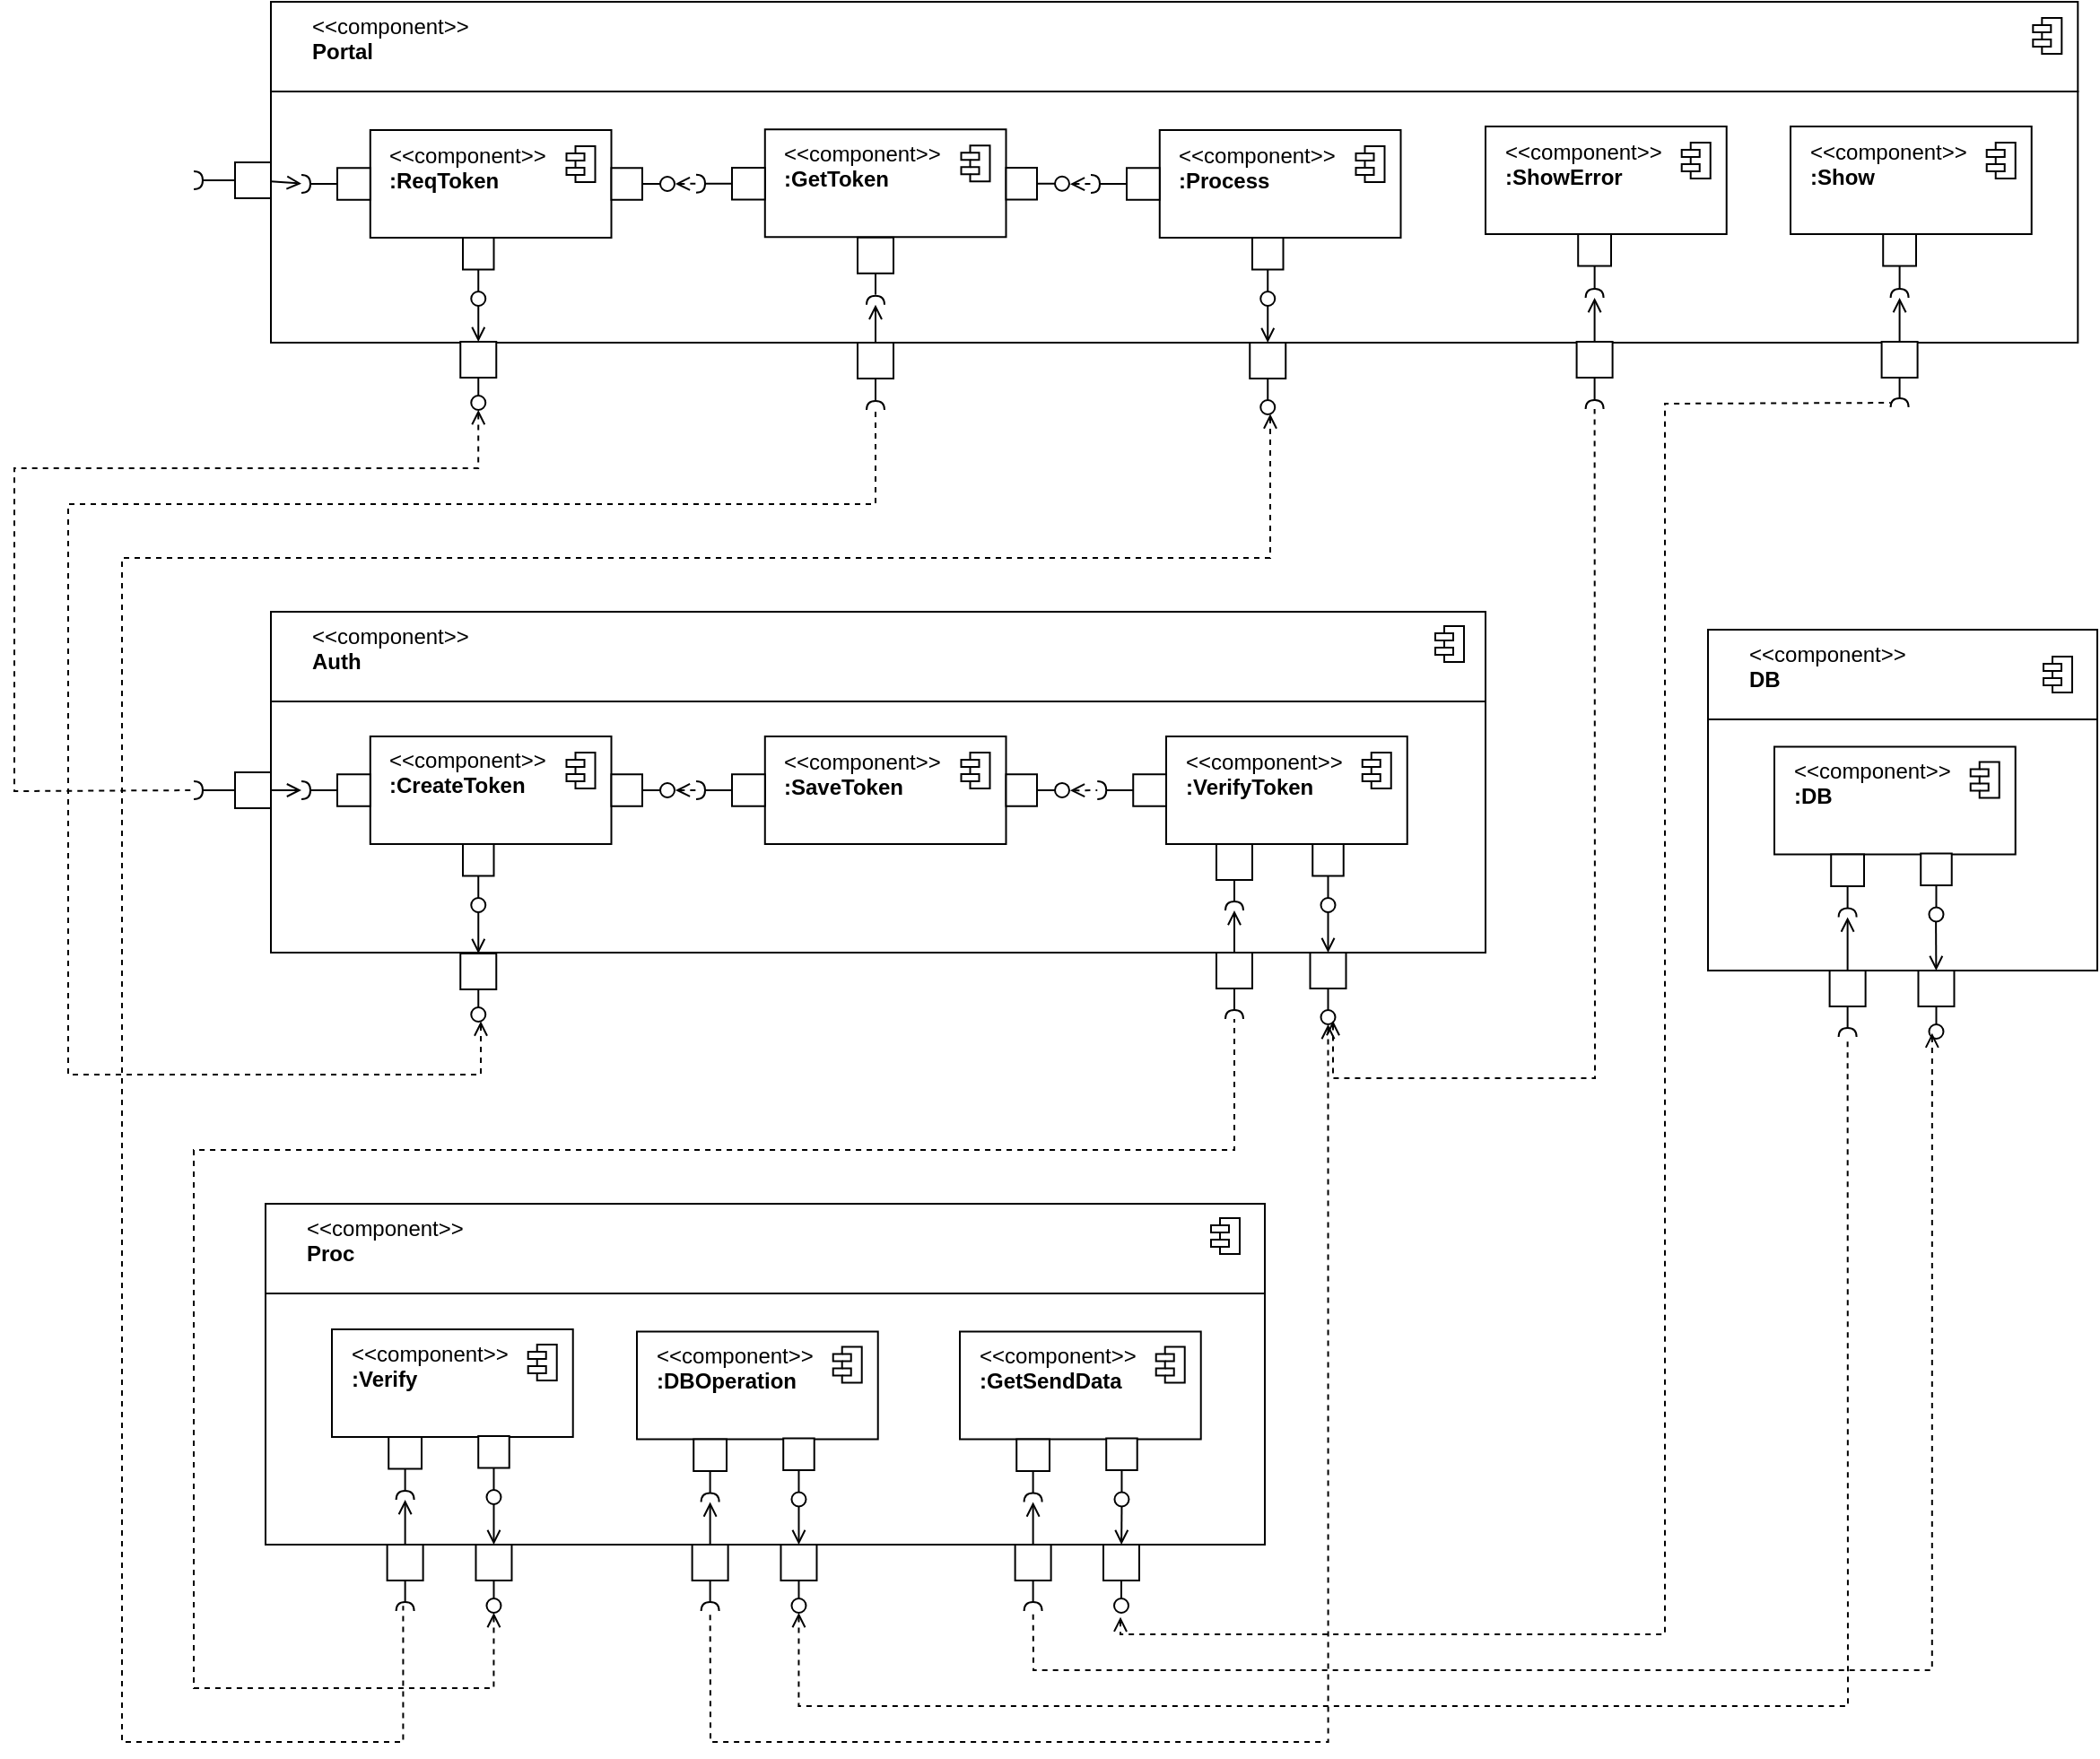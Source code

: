 <mxfile version="21.1.2" type="github">
  <diagram name="第 1 页" id="Jgc5Q6hr3YFyk42l-3hk">
    <mxGraphModel dx="1500" dy="704" grid="1" gridSize="10" guides="1" tooltips="1" connect="1" arrows="1" fold="1" page="1" pageScale="1" pageWidth="827" pageHeight="1169" math="0" shadow="0">
      <root>
        <mxCell id="0" />
        <mxCell id="1" parent="0" />
        <mxCell id="Jk48O9FE6iyKjOAGDBV3-93" value="" style="group" vertex="1" connectable="0" parent="1">
          <mxGeometry x="180" y="100" width="1050.16" height="230" as="geometry" />
        </mxCell>
        <mxCell id="Jk48O9FE6iyKjOAGDBV3-94" value="" style="rounded=0;whiteSpace=wrap;html=1;" vertex="1" parent="Jk48O9FE6iyKjOAGDBV3-93">
          <mxGeometry x="43" y="50" width="1007.16" height="140" as="geometry" />
        </mxCell>
        <mxCell id="Jk48O9FE6iyKjOAGDBV3-95" value="&lt;div&gt;&amp;lt;&amp;lt;component&amp;gt;&amp;gt;&lt;/div&gt;&lt;div&gt;&lt;b&gt;Portal&lt;/b&gt;&lt;/div&gt;" style="html=1;align=left;spacingLeft=21;verticalAlign=top;" vertex="1" parent="Jk48O9FE6iyKjOAGDBV3-93">
          <mxGeometry x="42.997" width="1007.163" height="50" as="geometry" />
        </mxCell>
        <mxCell id="Jk48O9FE6iyKjOAGDBV3-96" value="" style="shape=module;jettyWidth=10;jettyHeight=4;" vertex="1" parent="Jk48O9FE6iyKjOAGDBV3-95">
          <mxGeometry x="1" width="16" height="20" relative="1" as="geometry">
            <mxPoint x="-25" y="9" as="offset" />
          </mxGeometry>
        </mxCell>
        <mxCell id="Jk48O9FE6iyKjOAGDBV3-97" value="" style="group" vertex="1" connectable="0" parent="Jk48O9FE6iyKjOAGDBV3-93">
          <mxGeometry x="940.8" y="189.5" width="20" height="36.5" as="geometry" />
        </mxCell>
        <mxCell id="Jk48O9FE6iyKjOAGDBV3-98" value="" style="html=1;rounded=0;" vertex="1" parent="Jk48O9FE6iyKjOAGDBV3-97">
          <mxGeometry width="20" height="20" as="geometry" />
        </mxCell>
        <mxCell id="Jk48O9FE6iyKjOAGDBV3-99" value="" style="endArrow=none;html=1;rounded=0;align=center;verticalAlign=top;endFill=0;labelBackgroundColor=none;endSize=2;" edge="1" parent="Jk48O9FE6iyKjOAGDBV3-97" source="Jk48O9FE6iyKjOAGDBV3-98" target="Jk48O9FE6iyKjOAGDBV3-100">
          <mxGeometry relative="1" as="geometry" />
        </mxCell>
        <mxCell id="Jk48O9FE6iyKjOAGDBV3-100" value="" style="shape=requiredInterface;html=1;fontSize=11;align=center;fillColor=none;points=[];aspect=fixed;resizable=0;verticalAlign=bottom;labelPosition=center;verticalLabelPosition=top;flipH=1;rotation=90;" vertex="1" parent="Jk48O9FE6iyKjOAGDBV3-97">
          <mxGeometry x="7.5" y="29" width="5" height="10" as="geometry" />
        </mxCell>
        <mxCell id="Jk48O9FE6iyKjOAGDBV3-101" value="" style="group" vertex="1" connectable="0" parent="Jk48O9FE6iyKjOAGDBV3-93">
          <mxGeometry x="889.999" y="69.5" width="134.361" height="95.5" as="geometry" />
        </mxCell>
        <mxCell id="Jk48O9FE6iyKjOAGDBV3-102" value="&lt;div&gt;&amp;lt;&amp;lt;component&amp;gt;&amp;gt;&lt;/div&gt;&lt;div&gt;&lt;b&gt;:Show&lt;/b&gt;&lt;/div&gt;" style="html=1;align=left;spacingLeft=9;verticalAlign=top;container=0;" vertex="1" parent="Jk48O9FE6iyKjOAGDBV3-101">
          <mxGeometry width="134.361" height="60" as="geometry" />
        </mxCell>
        <mxCell id="Jk48O9FE6iyKjOAGDBV3-103" value="" style="shape=module;jettyWidth=10;jettyHeight=4;container=0;" vertex="1" parent="Jk48O9FE6iyKjOAGDBV3-101">
          <mxGeometry x="109.361" y="9" width="16" height="20" as="geometry">
            <mxPoint x="-25" y="9" as="offset" />
          </mxGeometry>
        </mxCell>
        <mxCell id="Jk48O9FE6iyKjOAGDBV3-104" value="" style="group" vertex="1" connectable="0" parent="Jk48O9FE6iyKjOAGDBV3-101">
          <mxGeometry x="51.611" y="60" width="18.39" height="35.5" as="geometry" />
        </mxCell>
        <mxCell id="Jk48O9FE6iyKjOAGDBV3-105" value="" style="html=1;rounded=0;container=0;" vertex="1" parent="Jk48O9FE6iyKjOAGDBV3-104">
          <mxGeometry width="18.39" height="17.75" as="geometry" />
        </mxCell>
        <mxCell id="Jk48O9FE6iyKjOAGDBV3-106" value="" style="endArrow=none;html=1;rounded=0;align=center;verticalAlign=top;endFill=0;labelBackgroundColor=none;endSize=2;" edge="1" parent="Jk48O9FE6iyKjOAGDBV3-104" source="Jk48O9FE6iyKjOAGDBV3-105" target="Jk48O9FE6iyKjOAGDBV3-107">
          <mxGeometry relative="1" as="geometry" />
        </mxCell>
        <mxCell id="Jk48O9FE6iyKjOAGDBV3-107" value="" style="shape=requiredInterface;html=1;fontSize=11;align=center;fillColor=none;points=[];aspect=fixed;resizable=0;verticalAlign=bottom;labelPosition=center;verticalLabelPosition=top;flipH=1;rotation=90;container=0;" vertex="1" parent="Jk48O9FE6iyKjOAGDBV3-104">
          <mxGeometry x="6.69" y="28" width="5" height="10" as="geometry" />
        </mxCell>
        <mxCell id="Jk48O9FE6iyKjOAGDBV3-108" value="" style="endArrow=none;html=1;rounded=0;align=center;verticalAlign=top;endFill=0;labelBackgroundColor=none;endSize=2;startArrow=open;startFill=0;entryX=0.5;entryY=0;entryDx=0;entryDy=0;" edge="1" parent="Jk48O9FE6iyKjOAGDBV3-93" source="Jk48O9FE6iyKjOAGDBV3-107" target="Jk48O9FE6iyKjOAGDBV3-98">
          <mxGeometry relative="1" as="geometry">
            <mxPoint x="1010" y="200" as="sourcePoint" />
            <mxPoint x="900" y="220" as="targetPoint" />
          </mxGeometry>
        </mxCell>
        <mxCell id="Jk48O9FE6iyKjOAGDBV3-109" value="" style="group" vertex="1" connectable="0" parent="Jk48O9FE6iyKjOAGDBV3-93">
          <mxGeometry x="770.8" y="189.5" width="20" height="37.5" as="geometry" />
        </mxCell>
        <mxCell id="Jk48O9FE6iyKjOAGDBV3-110" value="" style="html=1;rounded=0;" vertex="1" parent="Jk48O9FE6iyKjOAGDBV3-109">
          <mxGeometry width="20" height="20" as="geometry" />
        </mxCell>
        <mxCell id="Jk48O9FE6iyKjOAGDBV3-111" value="" style="endArrow=none;html=1;rounded=0;align=center;verticalAlign=top;endFill=0;labelBackgroundColor=none;endSize=2;" edge="1" parent="Jk48O9FE6iyKjOAGDBV3-109" source="Jk48O9FE6iyKjOAGDBV3-110" target="Jk48O9FE6iyKjOAGDBV3-112">
          <mxGeometry relative="1" as="geometry" />
        </mxCell>
        <mxCell id="Jk48O9FE6iyKjOAGDBV3-112" value="" style="shape=requiredInterface;html=1;fontSize=11;align=center;fillColor=none;points=[];aspect=fixed;resizable=0;verticalAlign=bottom;labelPosition=center;verticalLabelPosition=top;flipH=1;rotation=90;" vertex="1" parent="Jk48O9FE6iyKjOAGDBV3-109">
          <mxGeometry x="7.5" y="30" width="5" height="10" as="geometry" />
        </mxCell>
        <mxCell id="Jk48O9FE6iyKjOAGDBV3-113" value="" style="endArrow=none;html=1;rounded=0;align=center;verticalAlign=top;endFill=0;labelBackgroundColor=none;endSize=2;startArrow=open;startFill=0;" edge="1" parent="Jk48O9FE6iyKjOAGDBV3-93" source="Jk48O9FE6iyKjOAGDBV3-153" target="Jk48O9FE6iyKjOAGDBV3-110">
          <mxGeometry relative="1" as="geometry">
            <mxPoint x="820" y="210" as="sourcePoint" />
            <mxPoint x="740" y="220" as="targetPoint" />
          </mxGeometry>
        </mxCell>
        <mxCell id="Jk48O9FE6iyKjOAGDBV3-118" value="" style="endArrow=none;html=1;rounded=0;align=center;verticalAlign=top;endFill=0;labelBackgroundColor=none;endSize=2;startArrow=open;startFill=0;" edge="1" parent="Jk48O9FE6iyKjOAGDBV3-93" source="Jk48O9FE6iyKjOAGDBV3-115" target="Jk48O9FE6iyKjOAGDBV3-145">
          <mxGeometry relative="1" as="geometry">
            <mxPoint x="560" y="205.5" as="sourcePoint" />
            <mxPoint x="630" y="210" as="targetPoint" />
          </mxGeometry>
        </mxCell>
        <mxCell id="Jk48O9FE6iyKjOAGDBV3-119" style="rounded=0;orthogonalLoop=1;jettySize=auto;html=1;labelBackgroundColor=none;endArrow=none;endFill=0;fontSize=9;dashed=1;exitX=-0.059;exitY=0.524;exitDx=0;exitDy=0;exitPerimeter=0;startArrow=open;startFill=0;" edge="1" parent="Jk48O9FE6iyKjOAGDBV3-93" source="Jk48O9FE6iyKjOAGDBV3-174" target="Jk48O9FE6iyKjOAGDBV3-141">
          <mxGeometry relative="1" as="geometry">
            <mxPoint x="278" y="109.5" as="sourcePoint" />
            <mxPoint x="290" y="109.5" as="targetPoint" />
          </mxGeometry>
        </mxCell>
        <mxCell id="Jk48O9FE6iyKjOAGDBV3-120" value="" style="group" vertex="1" connectable="0" parent="Jk48O9FE6iyKjOAGDBV3-93">
          <mxGeometry x="370" y="190" width="20" height="37.5" as="geometry" />
        </mxCell>
        <mxCell id="Jk48O9FE6iyKjOAGDBV3-121" value="" style="html=1;rounded=0;" vertex="1" parent="Jk48O9FE6iyKjOAGDBV3-120">
          <mxGeometry width="20" height="20" as="geometry" />
        </mxCell>
        <mxCell id="Jk48O9FE6iyKjOAGDBV3-122" value="" style="endArrow=none;html=1;rounded=0;align=center;verticalAlign=top;endFill=0;labelBackgroundColor=none;endSize=2;" edge="1" parent="Jk48O9FE6iyKjOAGDBV3-120" source="Jk48O9FE6iyKjOAGDBV3-121" target="Jk48O9FE6iyKjOAGDBV3-123">
          <mxGeometry relative="1" as="geometry" />
        </mxCell>
        <mxCell id="Jk48O9FE6iyKjOAGDBV3-123" value="" style="shape=requiredInterface;html=1;fontSize=11;align=center;fillColor=none;points=[];aspect=fixed;resizable=0;verticalAlign=bottom;labelPosition=center;verticalLabelPosition=top;flipH=1;rotation=90;" vertex="1" parent="Jk48O9FE6iyKjOAGDBV3-120">
          <mxGeometry x="7.5" y="30" width="5" height="10" as="geometry" />
        </mxCell>
        <mxCell id="Jk48O9FE6iyKjOAGDBV3-124" value="" style="endArrow=none;html=1;rounded=0;align=center;verticalAlign=top;endFill=0;labelBackgroundColor=none;endSize=2;startArrow=open;startFill=0;entryX=0.5;entryY=0;entryDx=0;entryDy=0;" edge="1" parent="Jk48O9FE6iyKjOAGDBV3-93" source="Jk48O9FE6iyKjOAGDBV3-178" target="Jk48O9FE6iyKjOAGDBV3-121">
          <mxGeometry relative="1" as="geometry">
            <mxPoint x="440" y="210" as="sourcePoint" />
            <mxPoint x="330" y="220" as="targetPoint" />
          </mxGeometry>
        </mxCell>
        <mxCell id="Jk48O9FE6iyKjOAGDBV3-125" style="rounded=0;orthogonalLoop=1;jettySize=auto;html=1;labelBackgroundColor=none;endArrow=none;endFill=0;fontSize=9;dashed=1;exitX=-0.054;exitY=0.499;exitDx=0;exitDy=0;exitPerimeter=0;startArrow=open;startFill=0;" edge="1" parent="Jk48O9FE6iyKjOAGDBV3-93" source="Jk48O9FE6iyKjOAGDBV3-167" target="Jk48O9FE6iyKjOAGDBV3-182">
          <mxGeometry relative="1" as="geometry">
            <mxPoint x="268" y="100.5" as="sourcePoint" />
            <mxPoint x="400" y="224.5" as="targetPoint" />
          </mxGeometry>
        </mxCell>
        <mxCell id="Jk48O9FE6iyKjOAGDBV3-126" value="" style="group" vertex="1" connectable="0" parent="Jk48O9FE6iyKjOAGDBV3-93">
          <mxGeometry x="148.63" y="189.5" width="20" height="38" as="geometry" />
        </mxCell>
        <mxCell id="Jk48O9FE6iyKjOAGDBV3-127" value="" style="html=1;rounded=0;" vertex="1" parent="Jk48O9FE6iyKjOAGDBV3-126">
          <mxGeometry width="20" height="20" as="geometry" />
        </mxCell>
        <mxCell id="Jk48O9FE6iyKjOAGDBV3-128" value="" style="endArrow=none;html=1;rounded=0;align=center;verticalAlign=top;endFill=0;labelBackgroundColor=none;endSize=2;" edge="1" parent="Jk48O9FE6iyKjOAGDBV3-126" source="Jk48O9FE6iyKjOAGDBV3-127" target="Jk48O9FE6iyKjOAGDBV3-129">
          <mxGeometry relative="1" as="geometry" />
        </mxCell>
        <mxCell id="Jk48O9FE6iyKjOAGDBV3-129" value="" style="ellipse;html=1;fontSize=11;align=center;fillColor=none;points=[];aspect=fixed;resizable=0;verticalAlign=bottom;labelPosition=center;verticalLabelPosition=top;flipH=1;" vertex="1" parent="Jk48O9FE6iyKjOAGDBV3-126">
          <mxGeometry x="6" y="30" width="8" height="8" as="geometry" />
        </mxCell>
        <mxCell id="Jk48O9FE6iyKjOAGDBV3-130" value="" style="endArrow=none;html=1;rounded=0;align=center;verticalAlign=top;endFill=0;labelBackgroundColor=none;endSize=2;startArrow=open;startFill=0;" edge="1" parent="Jk48O9FE6iyKjOAGDBV3-93" source="Jk48O9FE6iyKjOAGDBV3-127" target="Jk48O9FE6iyKjOAGDBV3-163">
          <mxGeometry relative="1" as="geometry">
            <mxPoint x="140" y="220" as="sourcePoint" />
            <mxPoint x="130" y="210" as="targetPoint" />
          </mxGeometry>
        </mxCell>
        <mxCell id="Jk48O9FE6iyKjOAGDBV3-131" value="" style="group" vertex="1" connectable="0" parent="Jk48O9FE6iyKjOAGDBV3-93">
          <mxGeometry y="89.5" width="43" height="20" as="geometry" />
        </mxCell>
        <mxCell id="Jk48O9FE6iyKjOAGDBV3-132" value="" style="html=1;rounded=0;" vertex="1" parent="Jk48O9FE6iyKjOAGDBV3-131">
          <mxGeometry x="23" width="20" height="20" as="geometry" />
        </mxCell>
        <mxCell id="Jk48O9FE6iyKjOAGDBV3-133" value="" style="endArrow=none;html=1;rounded=0;align=center;verticalAlign=top;endFill=0;labelBackgroundColor=none;endSize=2;" edge="1" parent="Jk48O9FE6iyKjOAGDBV3-131" source="Jk48O9FE6iyKjOAGDBV3-132" target="Jk48O9FE6iyKjOAGDBV3-134">
          <mxGeometry relative="1" as="geometry" />
        </mxCell>
        <mxCell id="Jk48O9FE6iyKjOAGDBV3-134" value="" style="shape=requiredInterface;html=1;fontSize=11;align=center;fillColor=none;points=[];aspect=fixed;resizable=0;verticalAlign=bottom;labelPosition=center;verticalLabelPosition=top;flipH=1;rotation=-180;" vertex="1" parent="Jk48O9FE6iyKjOAGDBV3-131">
          <mxGeometry y="5" width="5" height="10" as="geometry" />
        </mxCell>
        <mxCell id="Jk48O9FE6iyKjOAGDBV3-135" value="" style="endArrow=none;html=1;rounded=0;align=center;verticalAlign=top;endFill=0;labelBackgroundColor=none;startArrow=open;startFill=0;" edge="1" parent="Jk48O9FE6iyKjOAGDBV3-93" source="Jk48O9FE6iyKjOAGDBV3-159" target="Jk48O9FE6iyKjOAGDBV3-132">
          <mxGeometry relative="1" as="geometry">
            <mxPoint x="30" y="140" as="sourcePoint" />
            <mxPoint x="169" y="199.5" as="targetPoint" />
          </mxGeometry>
        </mxCell>
        <mxCell id="Jk48O9FE6iyKjOAGDBV3-136" value="" style="group" vertex="1" connectable="0" parent="Jk48O9FE6iyKjOAGDBV3-93">
          <mxGeometry x="500" y="71.5" width="172.75" height="98" as="geometry" />
        </mxCell>
        <mxCell id="Jk48O9FE6iyKjOAGDBV3-137" value="&lt;div&gt;&amp;lt;&amp;lt;component&amp;gt;&amp;gt;&lt;/div&gt;&lt;div&gt;&lt;b&gt;:Process&lt;/b&gt;&lt;/div&gt;" style="html=1;align=left;spacingLeft=9;verticalAlign=top;container=0;" vertex="1" parent="Jk48O9FE6iyKjOAGDBV3-136">
          <mxGeometry x="38.389" width="134.361" height="60" as="geometry" />
        </mxCell>
        <mxCell id="Jk48O9FE6iyKjOAGDBV3-138" value="" style="group" vertex="1" connectable="0" parent="Jk48O9FE6iyKjOAGDBV3-136">
          <mxGeometry y="21.13" width="38.39" height="17.75" as="geometry" />
        </mxCell>
        <mxCell id="Jk48O9FE6iyKjOAGDBV3-139" value="" style="html=1;rounded=0;container=0;" vertex="1" parent="Jk48O9FE6iyKjOAGDBV3-138">
          <mxGeometry x="20" width="18.39" height="17.75" as="geometry" />
        </mxCell>
        <mxCell id="Jk48O9FE6iyKjOAGDBV3-140" value="" style="endArrow=none;html=1;rounded=0;align=center;verticalAlign=top;endFill=0;labelBackgroundColor=none;endSize=2;exitX=0;exitY=0.5;exitDx=0;exitDy=0;" edge="1" parent="Jk48O9FE6iyKjOAGDBV3-138" source="Jk48O9FE6iyKjOAGDBV3-139" target="Jk48O9FE6iyKjOAGDBV3-141">
          <mxGeometry relative="1" as="geometry" />
        </mxCell>
        <mxCell id="Jk48O9FE6iyKjOAGDBV3-141" value="" style="shape=requiredInterface;html=1;fontSize=11;align=center;fillColor=none;points=[];aspect=fixed;resizable=0;verticalAlign=bottom;labelPosition=center;verticalLabelPosition=top;flipH=1;rotation=-180;container=0;" vertex="1" parent="Jk48O9FE6iyKjOAGDBV3-138">
          <mxGeometry y="3.87" width="5" height="10" as="geometry" />
        </mxCell>
        <mxCell id="Jk48O9FE6iyKjOAGDBV3-142" value="" style="group" vertex="1" connectable="0" parent="Jk48O9FE6iyKjOAGDBV3-136">
          <mxGeometry x="90" y="60" width="17.25" height="38" as="geometry" />
        </mxCell>
        <mxCell id="Jk48O9FE6iyKjOAGDBV3-143" value="" style="html=1;rounded=0;container=0;" vertex="1" parent="Jk48O9FE6iyKjOAGDBV3-142">
          <mxGeometry width="17.25" height="17.75" as="geometry" />
        </mxCell>
        <mxCell id="Jk48O9FE6iyKjOAGDBV3-144" value="" style="endArrow=none;html=1;rounded=0;align=center;verticalAlign=top;endFill=0;labelBackgroundColor=none;endSize=2;" edge="1" parent="Jk48O9FE6iyKjOAGDBV3-142" source="Jk48O9FE6iyKjOAGDBV3-143" target="Jk48O9FE6iyKjOAGDBV3-145">
          <mxGeometry relative="1" as="geometry" />
        </mxCell>
        <mxCell id="Jk48O9FE6iyKjOAGDBV3-145" value="" style="ellipse;html=1;fontSize=11;align=center;fillColor=none;points=[];aspect=fixed;resizable=0;verticalAlign=bottom;labelPosition=center;verticalLabelPosition=top;flipH=1;container=0;" vertex="1" parent="Jk48O9FE6iyKjOAGDBV3-142">
          <mxGeometry x="4.63" y="30" width="8" height="8" as="geometry" />
        </mxCell>
        <mxCell id="Jk48O9FE6iyKjOAGDBV3-146" value="" style="shape=module;jettyWidth=10;jettyHeight=4;container=0;" vertex="1" parent="Jk48O9FE6iyKjOAGDBV3-136">
          <mxGeometry x="147.75" y="9" width="16" height="20" as="geometry">
            <mxPoint x="-25" y="9" as="offset" />
          </mxGeometry>
        </mxCell>
        <mxCell id="Jk48O9FE6iyKjOAGDBV3-147" value="" style="group" vertex="1" connectable="0" parent="Jk48O9FE6iyKjOAGDBV3-93">
          <mxGeometry x="719.999" y="69.5" width="134.361" height="95.5" as="geometry" />
        </mxCell>
        <mxCell id="Jk48O9FE6iyKjOAGDBV3-148" value="&lt;div&gt;&amp;lt;&amp;lt;component&amp;gt;&amp;gt;&lt;/div&gt;&lt;div&gt;&lt;b&gt;:ShowError&lt;/b&gt;&lt;/div&gt;" style="html=1;align=left;spacingLeft=9;verticalAlign=top;container=0;" vertex="1" parent="Jk48O9FE6iyKjOAGDBV3-147">
          <mxGeometry width="134.361" height="60" as="geometry" />
        </mxCell>
        <mxCell id="Jk48O9FE6iyKjOAGDBV3-149" value="" style="shape=module;jettyWidth=10;jettyHeight=4;container=0;" vertex="1" parent="Jk48O9FE6iyKjOAGDBV3-147">
          <mxGeometry x="109.361" y="9" width="16" height="20" as="geometry">
            <mxPoint x="-25" y="9" as="offset" />
          </mxGeometry>
        </mxCell>
        <mxCell id="Jk48O9FE6iyKjOAGDBV3-150" value="" style="group" vertex="1" connectable="0" parent="Jk48O9FE6iyKjOAGDBV3-147">
          <mxGeometry x="51.611" y="60" width="18.39" height="35.5" as="geometry" />
        </mxCell>
        <mxCell id="Jk48O9FE6iyKjOAGDBV3-151" value="" style="html=1;rounded=0;container=0;" vertex="1" parent="Jk48O9FE6iyKjOAGDBV3-150">
          <mxGeometry width="18.39" height="17.75" as="geometry" />
        </mxCell>
        <mxCell id="Jk48O9FE6iyKjOAGDBV3-152" value="" style="endArrow=none;html=1;rounded=0;align=center;verticalAlign=top;endFill=0;labelBackgroundColor=none;endSize=2;" edge="1" parent="Jk48O9FE6iyKjOAGDBV3-150" source="Jk48O9FE6iyKjOAGDBV3-151" target="Jk48O9FE6iyKjOAGDBV3-153">
          <mxGeometry relative="1" as="geometry" />
        </mxCell>
        <mxCell id="Jk48O9FE6iyKjOAGDBV3-153" value="" style="shape=requiredInterface;html=1;fontSize=11;align=center;fillColor=none;points=[];aspect=fixed;resizable=0;verticalAlign=bottom;labelPosition=center;verticalLabelPosition=top;flipH=1;rotation=90;container=0;" vertex="1" parent="Jk48O9FE6iyKjOAGDBV3-150">
          <mxGeometry x="6.69" y="28" width="5" height="10" as="geometry" />
        </mxCell>
        <mxCell id="Jk48O9FE6iyKjOAGDBV3-169" value="" style="group" vertex="1" connectable="0" parent="Jk48O9FE6iyKjOAGDBV3-93">
          <mxGeometry x="280" y="71.13" width="208" height="97.75" as="geometry" />
        </mxCell>
        <mxCell id="Jk48O9FE6iyKjOAGDBV3-170" value="&lt;div&gt;&amp;lt;&amp;lt;component&amp;gt;&amp;gt;&lt;/div&gt;&lt;div&gt;&lt;b&gt;:GetToken&lt;/b&gt;&lt;/div&gt;" style="html=1;align=left;spacingLeft=9;verticalAlign=top;container=0;" vertex="1" parent="Jk48O9FE6iyKjOAGDBV3-169">
          <mxGeometry x="38.389" width="134.361" height="60" as="geometry" />
        </mxCell>
        <mxCell id="Jk48O9FE6iyKjOAGDBV3-171" value="" style="group" vertex="1" connectable="0" parent="Jk48O9FE6iyKjOAGDBV3-169">
          <mxGeometry x="172.75" y="21.38" width="35.25" height="17.75" as="geometry" />
        </mxCell>
        <mxCell id="Jk48O9FE6iyKjOAGDBV3-172" value="" style="html=1;rounded=0;container=0;" vertex="1" parent="Jk48O9FE6iyKjOAGDBV3-171">
          <mxGeometry width="17.25" height="17.75" as="geometry" />
        </mxCell>
        <mxCell id="Jk48O9FE6iyKjOAGDBV3-173" value="" style="endArrow=none;html=1;rounded=0;align=center;verticalAlign=top;endFill=0;labelBackgroundColor=none;endSize=2;" edge="1" parent="Jk48O9FE6iyKjOAGDBV3-171" source="Jk48O9FE6iyKjOAGDBV3-172" target="Jk48O9FE6iyKjOAGDBV3-174">
          <mxGeometry relative="1" as="geometry" />
        </mxCell>
        <mxCell id="Jk48O9FE6iyKjOAGDBV3-174" value="" style="ellipse;html=1;fontSize=11;align=center;fillColor=none;points=[];aspect=fixed;resizable=0;verticalAlign=bottom;labelPosition=center;verticalLabelPosition=top;flipH=1;container=0;" vertex="1" parent="Jk48O9FE6iyKjOAGDBV3-171">
          <mxGeometry x="27.25" y="4.87" width="8" height="8" as="geometry" />
        </mxCell>
        <mxCell id="Jk48O9FE6iyKjOAGDBV3-175" value="" style="group" vertex="1" connectable="0" parent="Jk48O9FE6iyKjOAGDBV3-169">
          <mxGeometry x="90" y="60.25" width="20" height="37.5" as="geometry" />
        </mxCell>
        <mxCell id="Jk48O9FE6iyKjOAGDBV3-176" value="" style="html=1;rounded=0;" vertex="1" parent="Jk48O9FE6iyKjOAGDBV3-175">
          <mxGeometry width="20" height="20" as="geometry" />
        </mxCell>
        <mxCell id="Jk48O9FE6iyKjOAGDBV3-177" value="" style="endArrow=none;html=1;rounded=0;align=center;verticalAlign=top;endFill=0;labelBackgroundColor=none;endSize=2;entryX=1.134;entryY=0.5;entryDx=0;entryDy=0;entryPerimeter=0;" edge="1" parent="Jk48O9FE6iyKjOAGDBV3-175" source="Jk48O9FE6iyKjOAGDBV3-176" target="Jk48O9FE6iyKjOAGDBV3-178">
          <mxGeometry relative="1" as="geometry">
            <mxPoint x="13" y="50" as="targetPoint" />
          </mxGeometry>
        </mxCell>
        <mxCell id="Jk48O9FE6iyKjOAGDBV3-178" value="" style="shape=requiredInterface;html=1;fontSize=11;align=center;fillColor=none;points=[];aspect=fixed;resizable=0;verticalAlign=bottom;labelPosition=center;verticalLabelPosition=top;flipH=1;rotation=90;" vertex="1" parent="Jk48O9FE6iyKjOAGDBV3-175">
          <mxGeometry x="7.5" y="30" width="5" height="10" as="geometry" />
        </mxCell>
        <mxCell id="Jk48O9FE6iyKjOAGDBV3-179" value="" style="group" vertex="1" connectable="0" parent="Jk48O9FE6iyKjOAGDBV3-169">
          <mxGeometry y="21.38" width="38.39" height="17.75" as="geometry" />
        </mxCell>
        <mxCell id="Jk48O9FE6iyKjOAGDBV3-180" value="" style="html=1;rounded=0;container=0;" vertex="1" parent="Jk48O9FE6iyKjOAGDBV3-179">
          <mxGeometry x="20" width="18.39" height="17.75" as="geometry" />
        </mxCell>
        <mxCell id="Jk48O9FE6iyKjOAGDBV3-181" value="" style="endArrow=none;html=1;rounded=0;align=center;verticalAlign=top;endFill=0;labelBackgroundColor=none;endSize=2;" edge="1" parent="Jk48O9FE6iyKjOAGDBV3-179" source="Jk48O9FE6iyKjOAGDBV3-180" target="Jk48O9FE6iyKjOAGDBV3-182">
          <mxGeometry relative="1" as="geometry" />
        </mxCell>
        <mxCell id="Jk48O9FE6iyKjOAGDBV3-182" value="" style="shape=requiredInterface;html=1;fontSize=11;align=center;fillColor=none;points=[];aspect=fixed;resizable=0;verticalAlign=bottom;labelPosition=center;verticalLabelPosition=top;flipH=1;rotation=-180;container=0;" vertex="1" parent="Jk48O9FE6iyKjOAGDBV3-179">
          <mxGeometry y="3.87" width="5" height="10" as="geometry" />
        </mxCell>
        <mxCell id="Jk48O9FE6iyKjOAGDBV3-183" value="" style="shape=module;jettyWidth=10;jettyHeight=4;container=0;" vertex="1" parent="Jk48O9FE6iyKjOAGDBV3-169">
          <mxGeometry x="147.75" y="9" width="16" height="20" as="geometry">
            <mxPoint x="-25" y="9" as="offset" />
          </mxGeometry>
        </mxCell>
        <mxCell id="Jk48O9FE6iyKjOAGDBV3-154" value="" style="group" vertex="1" connectable="0" parent="Jk48O9FE6iyKjOAGDBV3-93">
          <mxGeometry x="60" y="71.5" width="208" height="98" as="geometry" />
        </mxCell>
        <mxCell id="Jk48O9FE6iyKjOAGDBV3-155" value="&lt;div&gt;&amp;lt;&amp;lt;component&amp;gt;&amp;gt;&lt;/div&gt;&lt;div&gt;&lt;b&gt;:ReqToken&lt;/b&gt;&lt;/div&gt;" style="html=1;align=left;spacingLeft=9;verticalAlign=top;container=0;" vertex="1" parent="Jk48O9FE6iyKjOAGDBV3-154">
          <mxGeometry x="38.389" width="134.361" height="60" as="geometry" />
        </mxCell>
        <mxCell id="Jk48O9FE6iyKjOAGDBV3-156" value="" style="group" vertex="1" connectable="0" parent="Jk48O9FE6iyKjOAGDBV3-154">
          <mxGeometry y="21.13" width="38.39" height="17.75" as="geometry" />
        </mxCell>
        <mxCell id="Jk48O9FE6iyKjOAGDBV3-157" value="" style="html=1;rounded=0;container=0;" vertex="1" parent="Jk48O9FE6iyKjOAGDBV3-156">
          <mxGeometry x="20" width="18.39" height="17.75" as="geometry" />
        </mxCell>
        <mxCell id="Jk48O9FE6iyKjOAGDBV3-158" value="" style="endArrow=none;html=1;rounded=0;align=center;verticalAlign=top;endFill=0;labelBackgroundColor=none;endSize=2;" edge="1" parent="Jk48O9FE6iyKjOAGDBV3-156" source="Jk48O9FE6iyKjOAGDBV3-157" target="Jk48O9FE6iyKjOAGDBV3-159">
          <mxGeometry relative="1" as="geometry" />
        </mxCell>
        <mxCell id="Jk48O9FE6iyKjOAGDBV3-159" value="" style="shape=requiredInterface;html=1;fontSize=11;align=center;fillColor=none;points=[];aspect=fixed;resizable=0;verticalAlign=bottom;labelPosition=center;verticalLabelPosition=top;flipH=1;rotation=-180;container=0;" vertex="1" parent="Jk48O9FE6iyKjOAGDBV3-156">
          <mxGeometry y="3.87" width="5" height="10" as="geometry" />
        </mxCell>
        <mxCell id="Jk48O9FE6iyKjOAGDBV3-160" value="" style="group" vertex="1" connectable="0" parent="Jk48O9FE6iyKjOAGDBV3-154">
          <mxGeometry x="90" y="60" width="17.25" height="38" as="geometry" />
        </mxCell>
        <mxCell id="Jk48O9FE6iyKjOAGDBV3-161" value="" style="html=1;rounded=0;container=0;" vertex="1" parent="Jk48O9FE6iyKjOAGDBV3-160">
          <mxGeometry width="17.25" height="17.75" as="geometry" />
        </mxCell>
        <mxCell id="Jk48O9FE6iyKjOAGDBV3-162" value="" style="endArrow=none;html=1;rounded=0;align=center;verticalAlign=top;endFill=0;labelBackgroundColor=none;endSize=2;" edge="1" parent="Jk48O9FE6iyKjOAGDBV3-160" source="Jk48O9FE6iyKjOAGDBV3-161" target="Jk48O9FE6iyKjOAGDBV3-163">
          <mxGeometry relative="1" as="geometry" />
        </mxCell>
        <mxCell id="Jk48O9FE6iyKjOAGDBV3-163" value="" style="ellipse;html=1;fontSize=11;align=center;fillColor=none;points=[];aspect=fixed;resizable=0;verticalAlign=bottom;labelPosition=center;verticalLabelPosition=top;flipH=1;container=0;" vertex="1" parent="Jk48O9FE6iyKjOAGDBV3-160">
          <mxGeometry x="4.63" y="30" width="8" height="8" as="geometry" />
        </mxCell>
        <mxCell id="Jk48O9FE6iyKjOAGDBV3-164" value="" style="group" vertex="1" connectable="0" parent="Jk48O9FE6iyKjOAGDBV3-154">
          <mxGeometry x="172.75" y="21.13" width="35.25" height="17.75" as="geometry" />
        </mxCell>
        <mxCell id="Jk48O9FE6iyKjOAGDBV3-165" value="" style="html=1;rounded=0;container=0;" vertex="1" parent="Jk48O9FE6iyKjOAGDBV3-164">
          <mxGeometry width="17.25" height="17.75" as="geometry" />
        </mxCell>
        <mxCell id="Jk48O9FE6iyKjOAGDBV3-166" value="" style="endArrow=none;html=1;rounded=0;align=center;verticalAlign=top;endFill=0;labelBackgroundColor=none;endSize=2;" edge="1" parent="Jk48O9FE6iyKjOAGDBV3-164" source="Jk48O9FE6iyKjOAGDBV3-165" target="Jk48O9FE6iyKjOAGDBV3-167">
          <mxGeometry relative="1" as="geometry" />
        </mxCell>
        <mxCell id="Jk48O9FE6iyKjOAGDBV3-167" value="" style="ellipse;html=1;fontSize=11;align=center;fillColor=none;points=[];aspect=fixed;resizable=0;verticalAlign=bottom;labelPosition=center;verticalLabelPosition=top;flipH=1;container=0;" vertex="1" parent="Jk48O9FE6iyKjOAGDBV3-164">
          <mxGeometry x="27.25" y="4.87" width="8" height="8" as="geometry" />
        </mxCell>
        <mxCell id="Jk48O9FE6iyKjOAGDBV3-168" value="" style="shape=module;jettyWidth=10;jettyHeight=4;container=0;" vertex="1" parent="Jk48O9FE6iyKjOAGDBV3-154">
          <mxGeometry x="147.75" y="9" width="16" height="20" as="geometry">
            <mxPoint x="-25" y="9" as="offset" />
          </mxGeometry>
        </mxCell>
        <mxCell id="Jk48O9FE6iyKjOAGDBV3-114" value="" style="group" vertex="1" connectable="0" parent="Jk48O9FE6iyKjOAGDBV3-93">
          <mxGeometry x="588.63" y="190" width="20" height="40" as="geometry" />
        </mxCell>
        <mxCell id="Jk48O9FE6iyKjOAGDBV3-115" value="" style="html=1;rounded=0;" vertex="1" parent="Jk48O9FE6iyKjOAGDBV3-114">
          <mxGeometry width="20" height="20" as="geometry" />
        </mxCell>
        <mxCell id="Jk48O9FE6iyKjOAGDBV3-116" value="" style="endArrow=none;html=1;rounded=0;align=center;verticalAlign=top;endFill=0;labelBackgroundColor=none;endSize=2;" edge="1" parent="Jk48O9FE6iyKjOAGDBV3-114" source="Jk48O9FE6iyKjOAGDBV3-115" target="Jk48O9FE6iyKjOAGDBV3-117">
          <mxGeometry relative="1" as="geometry" />
        </mxCell>
        <mxCell id="Jk48O9FE6iyKjOAGDBV3-117" value="" style="ellipse;html=1;fontSize=11;align=center;fillColor=none;points=[];aspect=fixed;resizable=0;verticalAlign=bottom;labelPosition=center;verticalLabelPosition=top;flipH=1;" vertex="1" parent="Jk48O9FE6iyKjOAGDBV3-114">
          <mxGeometry x="6" y="32" width="8" height="8" as="geometry" />
        </mxCell>
        <mxCell id="Jk48O9FE6iyKjOAGDBV3-266" value="" style="group" vertex="1" connectable="0" parent="1">
          <mxGeometry x="220" y="770" width="557" height="228" as="geometry" />
        </mxCell>
        <mxCell id="Jk48O9FE6iyKjOAGDBV3-267" value="" style="rounded=0;whiteSpace=wrap;html=1;container=0;" vertex="1" parent="Jk48O9FE6iyKjOAGDBV3-266">
          <mxGeometry y="50" width="557" height="140" as="geometry" />
        </mxCell>
        <mxCell id="Jk48O9FE6iyKjOAGDBV3-268" value="&lt;div&gt;&amp;lt;&amp;lt;component&amp;gt;&amp;gt;&lt;/div&gt;&lt;div&gt;&lt;b&gt;Proc&lt;/b&gt;&lt;/div&gt;" style="html=1;align=left;spacingLeft=21;verticalAlign=top;container=0;" vertex="1" parent="Jk48O9FE6iyKjOAGDBV3-266">
          <mxGeometry width="557" height="50" as="geometry" />
        </mxCell>
        <mxCell id="Jk48O9FE6iyKjOAGDBV3-269" value="" style="shape=module;jettyWidth=10;jettyHeight=4;container=0;" vertex="1" parent="Jk48O9FE6iyKjOAGDBV3-266">
          <mxGeometry x="527.0" y="8" width="16" height="20" as="geometry">
            <mxPoint x="-25" y="9" as="offset" />
          </mxGeometry>
        </mxCell>
        <mxCell id="Jk48O9FE6iyKjOAGDBV3-270" value="" style="group" vertex="1" connectable="0" parent="Jk48O9FE6iyKjOAGDBV3-266">
          <mxGeometry x="117.24" y="190" width="20" height="38" as="geometry" />
        </mxCell>
        <mxCell id="Jk48O9FE6iyKjOAGDBV3-271" value="" style="html=1;rounded=0;container=0;" vertex="1" parent="Jk48O9FE6iyKjOAGDBV3-270">
          <mxGeometry width="20" height="20" as="geometry" />
        </mxCell>
        <mxCell id="Jk48O9FE6iyKjOAGDBV3-272" value="" style="endArrow=none;html=1;rounded=0;align=center;verticalAlign=top;endFill=0;labelBackgroundColor=none;endSize=2;" edge="1" parent="Jk48O9FE6iyKjOAGDBV3-270" source="Jk48O9FE6iyKjOAGDBV3-271" target="Jk48O9FE6iyKjOAGDBV3-273">
          <mxGeometry relative="1" as="geometry" />
        </mxCell>
        <mxCell id="Jk48O9FE6iyKjOAGDBV3-273" value="" style="ellipse;html=1;fontSize=11;align=center;fillColor=none;points=[];aspect=fixed;resizable=0;verticalAlign=bottom;labelPosition=center;verticalLabelPosition=top;flipH=1;container=0;" vertex="1" parent="Jk48O9FE6iyKjOAGDBV3-270">
          <mxGeometry x="6" y="30" width="8" height="8" as="geometry" />
        </mxCell>
        <mxCell id="Jk48O9FE6iyKjOAGDBV3-274" value="" style="endArrow=none;html=1;rounded=0;align=center;verticalAlign=top;endFill=0;labelBackgroundColor=none;endSize=2;startArrow=open;startFill=0;" edge="1" parent="Jk48O9FE6iyKjOAGDBV3-266" source="Jk48O9FE6iyKjOAGDBV3-271" target="Jk48O9FE6iyKjOAGDBV3-285">
          <mxGeometry relative="1" as="geometry">
            <mxPoint x="97" y="220" as="sourcePoint" />
            <mxPoint x="87" y="210" as="targetPoint" />
          </mxGeometry>
        </mxCell>
        <mxCell id="Jk48O9FE6iyKjOAGDBV3-275" value="" style="group" vertex="1" connectable="0" parent="Jk48O9FE6iyKjOAGDBV3-266">
          <mxGeometry x="67.81" y="190" width="20" height="37" as="geometry" />
        </mxCell>
        <mxCell id="Jk48O9FE6iyKjOAGDBV3-276" value="" style="html=1;rounded=0;container=0;" vertex="1" parent="Jk48O9FE6iyKjOAGDBV3-275">
          <mxGeometry width="20" height="20" as="geometry" />
        </mxCell>
        <mxCell id="Jk48O9FE6iyKjOAGDBV3-277" value="" style="endArrow=none;html=1;rounded=0;align=center;verticalAlign=top;endFill=0;labelBackgroundColor=none;endSize=2;" edge="1" parent="Jk48O9FE6iyKjOAGDBV3-275" source="Jk48O9FE6iyKjOAGDBV3-276" target="Jk48O9FE6iyKjOAGDBV3-278">
          <mxGeometry relative="1" as="geometry" />
        </mxCell>
        <mxCell id="Jk48O9FE6iyKjOAGDBV3-278" value="" style="shape=requiredInterface;html=1;fontSize=11;align=center;fillColor=none;points=[];aspect=fixed;resizable=0;verticalAlign=bottom;labelPosition=center;verticalLabelPosition=top;flipH=1;rotation=90;container=0;" vertex="1" parent="Jk48O9FE6iyKjOAGDBV3-275">
          <mxGeometry x="7.5" y="29.5" width="5" height="10" as="geometry" />
        </mxCell>
        <mxCell id="Jk48O9FE6iyKjOAGDBV3-279" value="" style="group" vertex="1" connectable="0" parent="Jk48O9FE6iyKjOAGDBV3-266">
          <mxGeometry x="36.999" y="70" width="134.361" height="97.5" as="geometry" />
        </mxCell>
        <mxCell id="Jk48O9FE6iyKjOAGDBV3-280" value="&lt;div&gt;&amp;lt;&amp;lt;component&amp;gt;&amp;gt;&lt;/div&gt;&lt;div&gt;&lt;b&gt;:Verify&lt;/b&gt;&lt;/div&gt;" style="html=1;align=left;spacingLeft=9;verticalAlign=top;container=0;" vertex="1" parent="Jk48O9FE6iyKjOAGDBV3-279">
          <mxGeometry width="134.361" height="60" as="geometry" />
        </mxCell>
        <mxCell id="Jk48O9FE6iyKjOAGDBV3-281" value="" style="shape=module;jettyWidth=10;jettyHeight=4;container=0;" vertex="1" parent="Jk48O9FE6iyKjOAGDBV3-279">
          <mxGeometry x="109.361" y="8.5" width="16" height="20" as="geometry">
            <mxPoint x="-25" y="9" as="offset" />
          </mxGeometry>
        </mxCell>
        <mxCell id="Jk48O9FE6iyKjOAGDBV3-282" value="" style="group" vertex="1" connectable="0" parent="Jk48O9FE6iyKjOAGDBV3-279">
          <mxGeometry x="81.611" y="59.5" width="17.25" height="38" as="geometry" />
        </mxCell>
        <mxCell id="Jk48O9FE6iyKjOAGDBV3-283" value="" style="html=1;rounded=0;container=0;" vertex="1" parent="Jk48O9FE6iyKjOAGDBV3-282">
          <mxGeometry width="17.25" height="17.75" as="geometry" />
        </mxCell>
        <mxCell id="Jk48O9FE6iyKjOAGDBV3-284" value="" style="endArrow=none;html=1;rounded=0;align=center;verticalAlign=top;endFill=0;labelBackgroundColor=none;endSize=2;" edge="1" parent="Jk48O9FE6iyKjOAGDBV3-282" source="Jk48O9FE6iyKjOAGDBV3-283" target="Jk48O9FE6iyKjOAGDBV3-285">
          <mxGeometry relative="1" as="geometry" />
        </mxCell>
        <mxCell id="Jk48O9FE6iyKjOAGDBV3-285" value="" style="ellipse;html=1;fontSize=11;align=center;fillColor=none;points=[];aspect=fixed;resizable=0;verticalAlign=bottom;labelPosition=center;verticalLabelPosition=top;flipH=1;container=0;" vertex="1" parent="Jk48O9FE6iyKjOAGDBV3-282">
          <mxGeometry x="4.63" y="30" width="8" height="8" as="geometry" />
        </mxCell>
        <mxCell id="Jk48O9FE6iyKjOAGDBV3-286" value="" style="group" vertex="1" connectable="0" parent="Jk48O9FE6iyKjOAGDBV3-279">
          <mxGeometry x="31.611" y="60" width="18.39" height="35" as="geometry" />
        </mxCell>
        <mxCell id="Jk48O9FE6iyKjOAGDBV3-287" value="" style="html=1;rounded=0;container=0;" vertex="1" parent="Jk48O9FE6iyKjOAGDBV3-286">
          <mxGeometry width="18.39" height="17.75" as="geometry" />
        </mxCell>
        <mxCell id="Jk48O9FE6iyKjOAGDBV3-288" value="" style="endArrow=none;html=1;rounded=0;align=center;verticalAlign=top;endFill=0;labelBackgroundColor=none;endSize=2;" edge="1" parent="Jk48O9FE6iyKjOAGDBV3-286" source="Jk48O9FE6iyKjOAGDBV3-287" target="Jk48O9FE6iyKjOAGDBV3-289">
          <mxGeometry relative="1" as="geometry" />
        </mxCell>
        <mxCell id="Jk48O9FE6iyKjOAGDBV3-289" value="" style="shape=requiredInterface;html=1;fontSize=11;align=center;fillColor=none;points=[];aspect=fixed;resizable=0;verticalAlign=bottom;labelPosition=center;verticalLabelPosition=top;flipH=1;rotation=90;container=0;" vertex="1" parent="Jk48O9FE6iyKjOAGDBV3-286">
          <mxGeometry x="6.7" y="27.5" width="5" height="10" as="geometry" />
        </mxCell>
        <mxCell id="Jk48O9FE6iyKjOAGDBV3-290" value="" style="endArrow=none;html=1;rounded=0;align=center;verticalAlign=top;endFill=0;labelBackgroundColor=none;startArrow=open;startFill=0;" edge="1" parent="Jk48O9FE6iyKjOAGDBV3-266" source="Jk48O9FE6iyKjOAGDBV3-289" target="Jk48O9FE6iyKjOAGDBV3-276">
          <mxGeometry relative="1" as="geometry">
            <mxPoint x="-13" y="140" as="sourcePoint" />
            <mxPoint x="126" y="199.5" as="targetPoint" />
          </mxGeometry>
        </mxCell>
        <mxCell id="Jk48O9FE6iyKjOAGDBV3-291" value="" style="group" vertex="1" connectable="0" parent="Jk48O9FE6iyKjOAGDBV3-266">
          <mxGeometry x="206.999" y="71.25" width="134.361" height="97.5" as="geometry" />
        </mxCell>
        <mxCell id="Jk48O9FE6iyKjOAGDBV3-292" value="" style="group" vertex="1" connectable="0" parent="Jk48O9FE6iyKjOAGDBV3-291">
          <mxGeometry width="134.361" height="97.5" as="geometry" />
        </mxCell>
        <mxCell id="Jk48O9FE6iyKjOAGDBV3-293" value="&lt;div&gt;&amp;lt;&amp;lt;component&amp;gt;&amp;gt;&lt;/div&gt;&lt;div&gt;&lt;b&gt;:DBOperation&lt;/b&gt;&lt;/div&gt;" style="html=1;align=left;spacingLeft=9;verticalAlign=top;container=0;" vertex="1" parent="Jk48O9FE6iyKjOAGDBV3-292">
          <mxGeometry width="134.361" height="60" as="geometry" />
        </mxCell>
        <mxCell id="Jk48O9FE6iyKjOAGDBV3-294" value="" style="shape=module;jettyWidth=10;jettyHeight=4;container=0;" vertex="1" parent="Jk48O9FE6iyKjOAGDBV3-292">
          <mxGeometry x="109.361" y="8.5" width="16" height="20" as="geometry">
            <mxPoint x="-25" y="9" as="offset" />
          </mxGeometry>
        </mxCell>
        <mxCell id="Jk48O9FE6iyKjOAGDBV3-295" value="" style="group" vertex="1" connectable="0" parent="Jk48O9FE6iyKjOAGDBV3-292">
          <mxGeometry x="81.611" y="59.5" width="17.25" height="38" as="geometry" />
        </mxCell>
        <mxCell id="Jk48O9FE6iyKjOAGDBV3-296" value="" style="html=1;rounded=0;container=0;" vertex="1" parent="Jk48O9FE6iyKjOAGDBV3-295">
          <mxGeometry width="17.25" height="17.75" as="geometry" />
        </mxCell>
        <mxCell id="Jk48O9FE6iyKjOAGDBV3-297" value="" style="endArrow=none;html=1;rounded=0;align=center;verticalAlign=top;endFill=0;labelBackgroundColor=none;endSize=2;" edge="1" parent="Jk48O9FE6iyKjOAGDBV3-295" source="Jk48O9FE6iyKjOAGDBV3-296" target="Jk48O9FE6iyKjOAGDBV3-298">
          <mxGeometry relative="1" as="geometry" />
        </mxCell>
        <mxCell id="Jk48O9FE6iyKjOAGDBV3-298" value="" style="ellipse;html=1;fontSize=11;align=center;fillColor=none;points=[];aspect=fixed;resizable=0;verticalAlign=bottom;labelPosition=center;verticalLabelPosition=top;flipH=1;container=0;" vertex="1" parent="Jk48O9FE6iyKjOAGDBV3-295">
          <mxGeometry x="4.63" y="30" width="8" height="8" as="geometry" />
        </mxCell>
        <mxCell id="Jk48O9FE6iyKjOAGDBV3-299" value="" style="group" vertex="1" connectable="0" parent="Jk48O9FE6iyKjOAGDBV3-292">
          <mxGeometry x="31.611" y="60" width="18.39" height="35" as="geometry" />
        </mxCell>
        <mxCell id="Jk48O9FE6iyKjOAGDBV3-300" value="" style="html=1;rounded=0;container=0;" vertex="1" parent="Jk48O9FE6iyKjOAGDBV3-299">
          <mxGeometry width="18.39" height="17.75" as="geometry" />
        </mxCell>
        <mxCell id="Jk48O9FE6iyKjOAGDBV3-301" value="" style="endArrow=none;html=1;rounded=0;align=center;verticalAlign=top;endFill=0;labelBackgroundColor=none;endSize=2;" edge="1" parent="Jk48O9FE6iyKjOAGDBV3-299" source="Jk48O9FE6iyKjOAGDBV3-300" target="Jk48O9FE6iyKjOAGDBV3-302">
          <mxGeometry relative="1" as="geometry" />
        </mxCell>
        <mxCell id="Jk48O9FE6iyKjOAGDBV3-302" value="" style="shape=requiredInterface;html=1;fontSize=11;align=center;fillColor=none;points=[];aspect=fixed;resizable=0;verticalAlign=bottom;labelPosition=center;verticalLabelPosition=top;flipH=1;rotation=90;container=0;" vertex="1" parent="Jk48O9FE6iyKjOAGDBV3-299">
          <mxGeometry x="6.7" y="27.5" width="5" height="10" as="geometry" />
        </mxCell>
        <mxCell id="Jk48O9FE6iyKjOAGDBV3-303" value="" style="group" vertex="1" connectable="0" parent="Jk48O9FE6iyKjOAGDBV3-266">
          <mxGeometry x="237.81" y="190" width="20" height="37" as="geometry" />
        </mxCell>
        <mxCell id="Jk48O9FE6iyKjOAGDBV3-304" value="" style="html=1;rounded=0;container=0;" vertex="1" parent="Jk48O9FE6iyKjOAGDBV3-303">
          <mxGeometry width="20" height="20" as="geometry" />
        </mxCell>
        <mxCell id="Jk48O9FE6iyKjOAGDBV3-305" value="" style="endArrow=none;html=1;rounded=0;align=center;verticalAlign=top;endFill=0;labelBackgroundColor=none;endSize=2;" edge="1" parent="Jk48O9FE6iyKjOAGDBV3-303" source="Jk48O9FE6iyKjOAGDBV3-304" target="Jk48O9FE6iyKjOAGDBV3-306">
          <mxGeometry relative="1" as="geometry" />
        </mxCell>
        <mxCell id="Jk48O9FE6iyKjOAGDBV3-306" value="" style="shape=requiredInterface;html=1;fontSize=11;align=center;fillColor=none;points=[];aspect=fixed;resizable=0;verticalAlign=bottom;labelPosition=center;verticalLabelPosition=top;flipH=1;rotation=90;container=0;" vertex="1" parent="Jk48O9FE6iyKjOAGDBV3-303">
          <mxGeometry x="7.5" y="29.5" width="5" height="10" as="geometry" />
        </mxCell>
        <mxCell id="Jk48O9FE6iyKjOAGDBV3-307" value="" style="endArrow=none;html=1;rounded=0;align=center;verticalAlign=top;endFill=0;labelBackgroundColor=none;startArrow=open;startFill=0;" edge="1" parent="Jk48O9FE6iyKjOAGDBV3-266" source="Jk48O9FE6iyKjOAGDBV3-302" target="Jk48O9FE6iyKjOAGDBV3-304">
          <mxGeometry relative="1" as="geometry">
            <mxPoint x="88" y="175" as="sourcePoint" />
            <mxPoint x="88" y="200" as="targetPoint" />
          </mxGeometry>
        </mxCell>
        <mxCell id="Jk48O9FE6iyKjOAGDBV3-308" value="" style="group" vertex="1" connectable="0" parent="Jk48O9FE6iyKjOAGDBV3-266">
          <mxGeometry x="287.24" y="190" width="20" height="38" as="geometry" />
        </mxCell>
        <mxCell id="Jk48O9FE6iyKjOAGDBV3-309" value="" style="html=1;rounded=0;container=0;" vertex="1" parent="Jk48O9FE6iyKjOAGDBV3-308">
          <mxGeometry width="20" height="20" as="geometry" />
        </mxCell>
        <mxCell id="Jk48O9FE6iyKjOAGDBV3-310" value="" style="endArrow=none;html=1;rounded=0;align=center;verticalAlign=top;endFill=0;labelBackgroundColor=none;endSize=2;" edge="1" parent="Jk48O9FE6iyKjOAGDBV3-308" source="Jk48O9FE6iyKjOAGDBV3-309" target="Jk48O9FE6iyKjOAGDBV3-311">
          <mxGeometry relative="1" as="geometry" />
        </mxCell>
        <mxCell id="Jk48O9FE6iyKjOAGDBV3-311" value="" style="ellipse;html=1;fontSize=11;align=center;fillColor=none;points=[];aspect=fixed;resizable=0;verticalAlign=bottom;labelPosition=center;verticalLabelPosition=top;flipH=1;container=0;" vertex="1" parent="Jk48O9FE6iyKjOAGDBV3-308">
          <mxGeometry x="6" y="30" width="8" height="8" as="geometry" />
        </mxCell>
        <mxCell id="Jk48O9FE6iyKjOAGDBV3-312" value="" style="endArrow=none;html=1;rounded=0;align=center;verticalAlign=top;endFill=0;labelBackgroundColor=none;endSize=2;startArrow=open;startFill=0;" edge="1" parent="Jk48O9FE6iyKjOAGDBV3-266" source="Jk48O9FE6iyKjOAGDBV3-309" target="Jk48O9FE6iyKjOAGDBV3-298">
          <mxGeometry relative="1" as="geometry">
            <mxPoint x="137" y="200" as="sourcePoint" />
            <mxPoint x="137" y="177" as="targetPoint" />
          </mxGeometry>
        </mxCell>
        <mxCell id="Jk48O9FE6iyKjOAGDBV3-313" value="" style="group" vertex="1" connectable="0" parent="Jk48O9FE6iyKjOAGDBV3-266">
          <mxGeometry x="386.999" y="71.25" width="134.361" height="97.5" as="geometry" />
        </mxCell>
        <mxCell id="Jk48O9FE6iyKjOAGDBV3-314" value="&lt;div&gt;&amp;lt;&amp;lt;component&amp;gt;&amp;gt;&lt;/div&gt;&lt;div&gt;&lt;b&gt;:GetSendData&lt;/b&gt;&lt;/div&gt;" style="html=1;align=left;spacingLeft=9;verticalAlign=top;container=0;" vertex="1" parent="Jk48O9FE6iyKjOAGDBV3-313">
          <mxGeometry width="134.361" height="60" as="geometry" />
        </mxCell>
        <mxCell id="Jk48O9FE6iyKjOAGDBV3-315" value="" style="shape=module;jettyWidth=10;jettyHeight=4;container=0;" vertex="1" parent="Jk48O9FE6iyKjOAGDBV3-313">
          <mxGeometry x="109.361" y="8.5" width="16" height="20" as="geometry">
            <mxPoint x="-25" y="9" as="offset" />
          </mxGeometry>
        </mxCell>
        <mxCell id="Jk48O9FE6iyKjOAGDBV3-316" value="" style="group" vertex="1" connectable="0" parent="Jk48O9FE6iyKjOAGDBV3-313">
          <mxGeometry x="81.611" y="59.5" width="17.25" height="38" as="geometry" />
        </mxCell>
        <mxCell id="Jk48O9FE6iyKjOAGDBV3-317" value="" style="html=1;rounded=0;container=0;" vertex="1" parent="Jk48O9FE6iyKjOAGDBV3-316">
          <mxGeometry width="17.25" height="17.75" as="geometry" />
        </mxCell>
        <mxCell id="Jk48O9FE6iyKjOAGDBV3-318" value="" style="endArrow=none;html=1;rounded=0;align=center;verticalAlign=top;endFill=0;labelBackgroundColor=none;endSize=2;" edge="1" parent="Jk48O9FE6iyKjOAGDBV3-316" source="Jk48O9FE6iyKjOAGDBV3-317" target="Jk48O9FE6iyKjOAGDBV3-319">
          <mxGeometry relative="1" as="geometry" />
        </mxCell>
        <mxCell id="Jk48O9FE6iyKjOAGDBV3-319" value="" style="ellipse;html=1;fontSize=11;align=center;fillColor=none;points=[];aspect=fixed;resizable=0;verticalAlign=bottom;labelPosition=center;verticalLabelPosition=top;flipH=1;container=0;" vertex="1" parent="Jk48O9FE6iyKjOAGDBV3-316">
          <mxGeometry x="4.63" y="30" width="8" height="8" as="geometry" />
        </mxCell>
        <mxCell id="Jk48O9FE6iyKjOAGDBV3-320" value="" style="group" vertex="1" connectable="0" parent="Jk48O9FE6iyKjOAGDBV3-313">
          <mxGeometry x="31.611" y="60" width="18.39" height="35" as="geometry" />
        </mxCell>
        <mxCell id="Jk48O9FE6iyKjOAGDBV3-321" value="" style="html=1;rounded=0;container=0;" vertex="1" parent="Jk48O9FE6iyKjOAGDBV3-320">
          <mxGeometry width="18.39" height="17.75" as="geometry" />
        </mxCell>
        <mxCell id="Jk48O9FE6iyKjOAGDBV3-322" value="" style="endArrow=none;html=1;rounded=0;align=center;verticalAlign=top;endFill=0;labelBackgroundColor=none;endSize=2;" edge="1" parent="Jk48O9FE6iyKjOAGDBV3-320" source="Jk48O9FE6iyKjOAGDBV3-321" target="Jk48O9FE6iyKjOAGDBV3-323">
          <mxGeometry relative="1" as="geometry" />
        </mxCell>
        <mxCell id="Jk48O9FE6iyKjOAGDBV3-323" value="" style="shape=requiredInterface;html=1;fontSize=11;align=center;fillColor=none;points=[];aspect=fixed;resizable=0;verticalAlign=bottom;labelPosition=center;verticalLabelPosition=top;flipH=1;rotation=90;container=0;" vertex="1" parent="Jk48O9FE6iyKjOAGDBV3-320">
          <mxGeometry x="6.7" y="27.5" width="5" height="10" as="geometry" />
        </mxCell>
        <mxCell id="Jk48O9FE6iyKjOAGDBV3-324" value="" style="group" vertex="1" connectable="0" parent="Jk48O9FE6iyKjOAGDBV3-266">
          <mxGeometry x="417.81" y="190" width="20" height="37" as="geometry" />
        </mxCell>
        <mxCell id="Jk48O9FE6iyKjOAGDBV3-325" value="" style="html=1;rounded=0;container=0;" vertex="1" parent="Jk48O9FE6iyKjOAGDBV3-324">
          <mxGeometry width="20" height="20" as="geometry" />
        </mxCell>
        <mxCell id="Jk48O9FE6iyKjOAGDBV3-326" value="" style="endArrow=none;html=1;rounded=0;align=center;verticalAlign=top;endFill=0;labelBackgroundColor=none;endSize=2;" edge="1" parent="Jk48O9FE6iyKjOAGDBV3-324" source="Jk48O9FE6iyKjOAGDBV3-325" target="Jk48O9FE6iyKjOAGDBV3-327">
          <mxGeometry relative="1" as="geometry" />
        </mxCell>
        <mxCell id="Jk48O9FE6iyKjOAGDBV3-327" value="" style="shape=requiredInterface;html=1;fontSize=11;align=center;fillColor=none;points=[];aspect=fixed;resizable=0;verticalAlign=bottom;labelPosition=center;verticalLabelPosition=top;flipH=1;rotation=90;container=0;" vertex="1" parent="Jk48O9FE6iyKjOAGDBV3-324">
          <mxGeometry x="7.5" y="29.5" width="5" height="10" as="geometry" />
        </mxCell>
        <mxCell id="Jk48O9FE6iyKjOAGDBV3-328" value="" style="group" vertex="1" connectable="0" parent="Jk48O9FE6iyKjOAGDBV3-266">
          <mxGeometry x="467" y="190" width="20" height="38" as="geometry" />
        </mxCell>
        <mxCell id="Jk48O9FE6iyKjOAGDBV3-329" value="" style="html=1;rounded=0;container=0;" vertex="1" parent="Jk48O9FE6iyKjOAGDBV3-328">
          <mxGeometry width="20" height="20" as="geometry" />
        </mxCell>
        <mxCell id="Jk48O9FE6iyKjOAGDBV3-330" value="" style="endArrow=none;html=1;rounded=0;align=center;verticalAlign=top;endFill=0;labelBackgroundColor=none;endSize=2;" edge="1" parent="Jk48O9FE6iyKjOAGDBV3-328" source="Jk48O9FE6iyKjOAGDBV3-329" target="Jk48O9FE6iyKjOAGDBV3-331">
          <mxGeometry relative="1" as="geometry" />
        </mxCell>
        <mxCell id="Jk48O9FE6iyKjOAGDBV3-331" value="" style="ellipse;html=1;fontSize=11;align=center;fillColor=none;points=[];aspect=fixed;resizable=0;verticalAlign=bottom;labelPosition=center;verticalLabelPosition=top;flipH=1;container=0;" vertex="1" parent="Jk48O9FE6iyKjOAGDBV3-328">
          <mxGeometry x="6" y="30" width="8" height="8" as="geometry" />
        </mxCell>
        <mxCell id="Jk48O9FE6iyKjOAGDBV3-332" value="" style="endArrow=none;html=1;rounded=0;align=center;verticalAlign=top;endFill=0;labelBackgroundColor=none;startArrow=open;startFill=0;" edge="1" parent="Jk48O9FE6iyKjOAGDBV3-266" source="Jk48O9FE6iyKjOAGDBV3-323" target="Jk48O9FE6iyKjOAGDBV3-325">
          <mxGeometry relative="1" as="geometry">
            <mxPoint x="258" y="176" as="sourcePoint" />
            <mxPoint x="258" y="200" as="targetPoint" />
          </mxGeometry>
        </mxCell>
        <mxCell id="Jk48O9FE6iyKjOAGDBV3-333" value="" style="endArrow=none;html=1;rounded=0;align=center;verticalAlign=top;endFill=0;labelBackgroundColor=none;endSize=2;startArrow=open;startFill=0;" edge="1" parent="Jk48O9FE6iyKjOAGDBV3-266" source="Jk48O9FE6iyKjOAGDBV3-329" target="Jk48O9FE6iyKjOAGDBV3-319">
          <mxGeometry relative="1" as="geometry">
            <mxPoint x="307" y="200" as="sourcePoint" />
            <mxPoint x="307" y="179" as="targetPoint" />
          </mxGeometry>
        </mxCell>
        <mxCell id="Jk48O9FE6iyKjOAGDBV3-334" value="" style="group" vertex="1" connectable="0" parent="1">
          <mxGeometry x="1024" y="450" width="217" height="228" as="geometry" />
        </mxCell>
        <mxCell id="Jk48O9FE6iyKjOAGDBV3-335" value="" style="rounded=0;whiteSpace=wrap;html=1;container=0;" vertex="1" parent="Jk48O9FE6iyKjOAGDBV3-334">
          <mxGeometry y="50" width="217" height="140" as="geometry" />
        </mxCell>
        <mxCell id="Jk48O9FE6iyKjOAGDBV3-336" value="&lt;div&gt;&amp;lt;&amp;lt;component&amp;gt;&amp;gt;&lt;/div&gt;&lt;div&gt;&lt;b&gt;DB&lt;/b&gt;&lt;/div&gt;" style="html=1;align=left;spacingLeft=21;verticalAlign=top;container=0;" vertex="1" parent="Jk48O9FE6iyKjOAGDBV3-334">
          <mxGeometry width="217" height="50" as="geometry" />
        </mxCell>
        <mxCell id="Jk48O9FE6iyKjOAGDBV3-337" value="" style="shape=module;jettyWidth=10;jettyHeight=4;container=0;" vertex="1" parent="Jk48O9FE6iyKjOAGDBV3-334">
          <mxGeometry x="187.0" y="15" width="16" height="20" as="geometry">
            <mxPoint x="-25" y="9" as="offset" />
          </mxGeometry>
        </mxCell>
        <mxCell id="Jk48O9FE6iyKjOAGDBV3-338" value="" style="group" vertex="1" connectable="0" parent="Jk48O9FE6iyKjOAGDBV3-334">
          <mxGeometry x="117.24" y="190" width="20" height="38" as="geometry" />
        </mxCell>
        <mxCell id="Jk48O9FE6iyKjOAGDBV3-339" value="" style="html=1;rounded=0;container=0;" vertex="1" parent="Jk48O9FE6iyKjOAGDBV3-338">
          <mxGeometry width="20" height="20" as="geometry" />
        </mxCell>
        <mxCell id="Jk48O9FE6iyKjOAGDBV3-340" value="" style="endArrow=none;html=1;rounded=0;align=center;verticalAlign=top;endFill=0;labelBackgroundColor=none;endSize=2;" edge="1" parent="Jk48O9FE6iyKjOAGDBV3-338" source="Jk48O9FE6iyKjOAGDBV3-339" target="Jk48O9FE6iyKjOAGDBV3-341">
          <mxGeometry relative="1" as="geometry" />
        </mxCell>
        <mxCell id="Jk48O9FE6iyKjOAGDBV3-341" value="" style="ellipse;html=1;fontSize=11;align=center;fillColor=none;points=[];aspect=fixed;resizable=0;verticalAlign=bottom;labelPosition=center;verticalLabelPosition=top;flipH=1;container=0;" vertex="1" parent="Jk48O9FE6iyKjOAGDBV3-338">
          <mxGeometry x="6" y="30" width="8" height="8" as="geometry" />
        </mxCell>
        <mxCell id="Jk48O9FE6iyKjOAGDBV3-342" value="" style="endArrow=none;html=1;rounded=0;align=center;verticalAlign=top;endFill=0;labelBackgroundColor=none;endSize=2;startArrow=open;startFill=0;" edge="1" parent="Jk48O9FE6iyKjOAGDBV3-334" source="Jk48O9FE6iyKjOAGDBV3-339" target="Jk48O9FE6iyKjOAGDBV3-354">
          <mxGeometry relative="1" as="geometry">
            <mxPoint x="97" y="220" as="sourcePoint" />
            <mxPoint x="87" y="210" as="targetPoint" />
          </mxGeometry>
        </mxCell>
        <mxCell id="Jk48O9FE6iyKjOAGDBV3-343" value="" style="group" vertex="1" connectable="0" parent="Jk48O9FE6iyKjOAGDBV3-334">
          <mxGeometry x="67.81" y="190" width="20" height="37" as="geometry" />
        </mxCell>
        <mxCell id="Jk48O9FE6iyKjOAGDBV3-344" value="" style="html=1;rounded=0;container=0;" vertex="1" parent="Jk48O9FE6iyKjOAGDBV3-343">
          <mxGeometry width="20" height="20" as="geometry" />
        </mxCell>
        <mxCell id="Jk48O9FE6iyKjOAGDBV3-345" value="" style="endArrow=none;html=1;rounded=0;align=center;verticalAlign=top;endFill=0;labelBackgroundColor=none;endSize=2;" edge="1" parent="Jk48O9FE6iyKjOAGDBV3-343" source="Jk48O9FE6iyKjOAGDBV3-344" target="Jk48O9FE6iyKjOAGDBV3-346">
          <mxGeometry relative="1" as="geometry" />
        </mxCell>
        <mxCell id="Jk48O9FE6iyKjOAGDBV3-346" value="" style="shape=requiredInterface;html=1;fontSize=11;align=center;fillColor=none;points=[];aspect=fixed;resizable=0;verticalAlign=bottom;labelPosition=center;verticalLabelPosition=top;flipH=1;rotation=90;container=0;" vertex="1" parent="Jk48O9FE6iyKjOAGDBV3-343">
          <mxGeometry x="7.5" y="29.5" width="5" height="10" as="geometry" />
        </mxCell>
        <mxCell id="Jk48O9FE6iyKjOAGDBV3-347" value="" style="endArrow=none;html=1;rounded=0;align=center;verticalAlign=top;endFill=0;labelBackgroundColor=none;startArrow=open;startFill=0;" edge="1" parent="Jk48O9FE6iyKjOAGDBV3-334" source="Jk48O9FE6iyKjOAGDBV3-358" target="Jk48O9FE6iyKjOAGDBV3-344">
          <mxGeometry relative="1" as="geometry">
            <mxPoint x="-13" y="140" as="sourcePoint" />
            <mxPoint x="126" y="199.5" as="targetPoint" />
          </mxGeometry>
        </mxCell>
        <mxCell id="Jk48O9FE6iyKjOAGDBV3-348" value="" style="group" vertex="1" connectable="0" parent="Jk48O9FE6iyKjOAGDBV3-334">
          <mxGeometry x="36.999" y="65.25" width="134.361" height="97.5" as="geometry" />
        </mxCell>
        <mxCell id="Jk48O9FE6iyKjOAGDBV3-349" value="&lt;div&gt;&amp;lt;&amp;lt;component&amp;gt;&amp;gt;&lt;/div&gt;&lt;div&gt;&lt;b&gt;:DB&lt;/b&gt;&lt;/div&gt;" style="html=1;align=left;spacingLeft=9;verticalAlign=top;container=0;" vertex="1" parent="Jk48O9FE6iyKjOAGDBV3-348">
          <mxGeometry width="134.361" height="60" as="geometry" />
        </mxCell>
        <mxCell id="Jk48O9FE6iyKjOAGDBV3-350" value="" style="shape=module;jettyWidth=10;jettyHeight=4;container=0;" vertex="1" parent="Jk48O9FE6iyKjOAGDBV3-348">
          <mxGeometry x="109.361" y="8.5" width="16" height="20" as="geometry">
            <mxPoint x="-25" y="9" as="offset" />
          </mxGeometry>
        </mxCell>
        <mxCell id="Jk48O9FE6iyKjOAGDBV3-351" value="" style="group" vertex="1" connectable="0" parent="Jk48O9FE6iyKjOAGDBV3-348">
          <mxGeometry x="81.611" y="59.5" width="17.25" height="38" as="geometry" />
        </mxCell>
        <mxCell id="Jk48O9FE6iyKjOAGDBV3-352" value="" style="html=1;rounded=0;container=0;" vertex="1" parent="Jk48O9FE6iyKjOAGDBV3-351">
          <mxGeometry width="17.25" height="17.75" as="geometry" />
        </mxCell>
        <mxCell id="Jk48O9FE6iyKjOAGDBV3-353" value="" style="endArrow=none;html=1;rounded=0;align=center;verticalAlign=top;endFill=0;labelBackgroundColor=none;endSize=2;" edge="1" parent="Jk48O9FE6iyKjOAGDBV3-351" source="Jk48O9FE6iyKjOAGDBV3-352" target="Jk48O9FE6iyKjOAGDBV3-354">
          <mxGeometry relative="1" as="geometry" />
        </mxCell>
        <mxCell id="Jk48O9FE6iyKjOAGDBV3-354" value="" style="ellipse;html=1;fontSize=11;align=center;fillColor=none;points=[];aspect=fixed;resizable=0;verticalAlign=bottom;labelPosition=center;verticalLabelPosition=top;flipH=1;container=0;" vertex="1" parent="Jk48O9FE6iyKjOAGDBV3-351">
          <mxGeometry x="4.63" y="30" width="8" height="8" as="geometry" />
        </mxCell>
        <mxCell id="Jk48O9FE6iyKjOAGDBV3-355" value="" style="group" vertex="1" connectable="0" parent="Jk48O9FE6iyKjOAGDBV3-348">
          <mxGeometry x="31.611" y="60" width="18.39" height="35" as="geometry" />
        </mxCell>
        <mxCell id="Jk48O9FE6iyKjOAGDBV3-356" value="" style="html=1;rounded=0;container=0;" vertex="1" parent="Jk48O9FE6iyKjOAGDBV3-355">
          <mxGeometry width="18.39" height="17.75" as="geometry" />
        </mxCell>
        <mxCell id="Jk48O9FE6iyKjOAGDBV3-357" value="" style="endArrow=none;html=1;rounded=0;align=center;verticalAlign=top;endFill=0;labelBackgroundColor=none;endSize=2;" edge="1" parent="Jk48O9FE6iyKjOAGDBV3-355" source="Jk48O9FE6iyKjOAGDBV3-356" target="Jk48O9FE6iyKjOAGDBV3-358">
          <mxGeometry relative="1" as="geometry" />
        </mxCell>
        <mxCell id="Jk48O9FE6iyKjOAGDBV3-358" value="" style="shape=requiredInterface;html=1;fontSize=11;align=center;fillColor=none;points=[];aspect=fixed;resizable=0;verticalAlign=bottom;labelPosition=center;verticalLabelPosition=top;flipH=1;rotation=90;container=0;" vertex="1" parent="Jk48O9FE6iyKjOAGDBV3-355">
          <mxGeometry x="6.7" y="27.5" width="5" height="10" as="geometry" />
        </mxCell>
        <mxCell id="Jk48O9FE6iyKjOAGDBV3-359" style="rounded=0;orthogonalLoop=1;jettySize=auto;html=1;labelBackgroundColor=none;endArrow=none;endFill=0;fontSize=9;dashed=1;startArrow=open;startFill=0;edgeStyle=orthogonalEdgeStyle;" edge="1" parent="1" source="Jk48O9FE6iyKjOAGDBV3-129" target="Jk48O9FE6iyKjOAGDBV3-437">
          <mxGeometry relative="1" as="geometry">
            <mxPoint x="340" y="350" as="sourcePoint" />
            <mxPoint x="170" y="539.514" as="targetPoint" />
            <Array as="points">
              <mxPoint x="339" y="360" />
              <mxPoint x="80" y="360" />
              <mxPoint x="80" y="540" />
            </Array>
          </mxGeometry>
        </mxCell>
        <mxCell id="Jk48O9FE6iyKjOAGDBV3-361" style="rounded=0;orthogonalLoop=1;jettySize=auto;html=1;labelBackgroundColor=none;endArrow=none;endFill=0;fontSize=9;dashed=1;startArrow=open;startFill=0;edgeStyle=orthogonalEdgeStyle;" edge="1" parent="1" source="Jk48O9FE6iyKjOAGDBV3-441" target="Jk48O9FE6iyKjOAGDBV3-123">
          <mxGeometry relative="1" as="geometry">
            <mxPoint x="328.63" y="667.5" as="sourcePoint" />
            <mxPoint x="192" y="555" as="targetPoint" />
            <Array as="points">
              <mxPoint x="340" y="698" />
              <mxPoint x="110" y="698" />
              <mxPoint x="110" y="380" />
              <mxPoint x="560" y="380" />
            </Array>
          </mxGeometry>
        </mxCell>
        <mxCell id="Jk48O9FE6iyKjOAGDBV3-362" style="rounded=0;orthogonalLoop=1;jettySize=auto;html=1;labelBackgroundColor=none;endArrow=none;endFill=0;fontSize=9;dashed=1;startArrow=open;startFill=0;entryX=0.571;entryY=0.61;entryDx=0;entryDy=0;entryPerimeter=0;edgeStyle=orthogonalEdgeStyle;" edge="1" parent="1" source="Jk48O9FE6iyKjOAGDBV3-117" target="Jk48O9FE6iyKjOAGDBV3-278">
          <mxGeometry relative="1" as="geometry">
            <mxPoint x="830" y="390" as="sourcePoint" />
            <mxPoint x="570" y="338" as="targetPoint" />
            <Array as="points">
              <mxPoint x="780" y="410" />
              <mxPoint x="140" y="410" />
              <mxPoint x="140" y="1070" />
              <mxPoint x="297" y="1070" />
            </Array>
          </mxGeometry>
        </mxCell>
        <mxCell id="Jk48O9FE6iyKjOAGDBV3-430" value="" style="group" vertex="1" connectable="0" parent="1">
          <mxGeometry x="180" y="440" width="720" height="230" as="geometry" />
        </mxCell>
        <mxCell id="Jk48O9FE6iyKjOAGDBV3-431" value="" style="rounded=0;whiteSpace=wrap;html=1;container=0;" vertex="1" parent="Jk48O9FE6iyKjOAGDBV3-430">
          <mxGeometry x="43" y="50" width="677" height="140" as="geometry" />
        </mxCell>
        <mxCell id="Jk48O9FE6iyKjOAGDBV3-432" value="&lt;div&gt;&amp;lt;&amp;lt;component&amp;gt;&amp;gt;&lt;/div&gt;&lt;div&gt;&lt;b&gt;Auth&lt;/b&gt;&lt;/div&gt;" style="html=1;align=left;spacingLeft=21;verticalAlign=top;container=0;" vertex="1" parent="Jk48O9FE6iyKjOAGDBV3-430">
          <mxGeometry x="43" width="677" height="50" as="geometry" />
        </mxCell>
        <mxCell id="Jk48O9FE6iyKjOAGDBV3-433" value="" style="shape=module;jettyWidth=10;jettyHeight=4;container=0;" vertex="1" parent="Jk48O9FE6iyKjOAGDBV3-430">
          <mxGeometry x="692.0" y="8" width="16" height="20" as="geometry">
            <mxPoint x="-25" y="9" as="offset" />
          </mxGeometry>
        </mxCell>
        <mxCell id="Jk48O9FE6iyKjOAGDBV3-434" value="" style="group" vertex="1" connectable="0" parent="Jk48O9FE6iyKjOAGDBV3-430">
          <mxGeometry y="89.5" width="43" height="20" as="geometry" />
        </mxCell>
        <mxCell id="Jk48O9FE6iyKjOAGDBV3-435" value="" style="html=1;rounded=0;container=0;" vertex="1" parent="Jk48O9FE6iyKjOAGDBV3-434">
          <mxGeometry x="23" width="20" height="20" as="geometry" />
        </mxCell>
        <mxCell id="Jk48O9FE6iyKjOAGDBV3-436" value="" style="endArrow=none;html=1;rounded=0;align=center;verticalAlign=top;endFill=0;labelBackgroundColor=none;endSize=2;" edge="1" parent="Jk48O9FE6iyKjOAGDBV3-434" source="Jk48O9FE6iyKjOAGDBV3-435" target="Jk48O9FE6iyKjOAGDBV3-437">
          <mxGeometry relative="1" as="geometry" />
        </mxCell>
        <mxCell id="Jk48O9FE6iyKjOAGDBV3-437" value="" style="shape=requiredInterface;html=1;fontSize=11;align=center;fillColor=none;points=[];aspect=fixed;resizable=0;verticalAlign=bottom;labelPosition=center;verticalLabelPosition=top;flipH=1;rotation=-180;container=0;" vertex="1" parent="Jk48O9FE6iyKjOAGDBV3-434">
          <mxGeometry y="5" width="5" height="10" as="geometry" />
        </mxCell>
        <mxCell id="Jk48O9FE6iyKjOAGDBV3-438" value="" style="group" vertex="1" connectable="0" parent="Jk48O9FE6iyKjOAGDBV3-430">
          <mxGeometry x="148.63" y="190.5" width="20" height="38" as="geometry" />
        </mxCell>
        <mxCell id="Jk48O9FE6iyKjOAGDBV3-439" value="" style="html=1;rounded=0;container=0;" vertex="1" parent="Jk48O9FE6iyKjOAGDBV3-438">
          <mxGeometry width="20" height="20" as="geometry" />
        </mxCell>
        <mxCell id="Jk48O9FE6iyKjOAGDBV3-440" value="" style="endArrow=none;html=1;rounded=0;align=center;verticalAlign=top;endFill=0;labelBackgroundColor=none;endSize=2;" edge="1" parent="Jk48O9FE6iyKjOAGDBV3-438" source="Jk48O9FE6iyKjOAGDBV3-439" target="Jk48O9FE6iyKjOAGDBV3-441">
          <mxGeometry relative="1" as="geometry" />
        </mxCell>
        <mxCell id="Jk48O9FE6iyKjOAGDBV3-441" value="" style="ellipse;html=1;fontSize=11;align=center;fillColor=none;points=[];aspect=fixed;resizable=0;verticalAlign=bottom;labelPosition=center;verticalLabelPosition=top;flipH=1;container=0;" vertex="1" parent="Jk48O9FE6iyKjOAGDBV3-438">
          <mxGeometry x="6" y="30" width="8" height="8" as="geometry" />
        </mxCell>
        <mxCell id="Jk48O9FE6iyKjOAGDBV3-442" value="" style="group" vertex="1" connectable="0" parent="Jk48O9FE6iyKjOAGDBV3-430">
          <mxGeometry x="60" y="69.49" width="208" height="98.01" as="geometry" />
        </mxCell>
        <mxCell id="Jk48O9FE6iyKjOAGDBV3-443" value="&lt;div&gt;&amp;lt;&amp;lt;component&amp;gt;&amp;gt;&lt;/div&gt;&lt;div&gt;&lt;b&gt;:CreateToken&lt;/b&gt;&lt;/div&gt;" style="html=1;align=left;spacingLeft=9;verticalAlign=top;container=0;" vertex="1" parent="Jk48O9FE6iyKjOAGDBV3-442">
          <mxGeometry x="38.389" width="134.361" height="60" as="geometry" />
        </mxCell>
        <mxCell id="Jk48O9FE6iyKjOAGDBV3-444" value="" style="shape=module;jettyWidth=10;jettyHeight=4;container=0;" vertex="1" parent="Jk48O9FE6iyKjOAGDBV3-442">
          <mxGeometry x="147.75" y="9.01" width="16" height="20" as="geometry">
            <mxPoint x="-25" y="9" as="offset" />
          </mxGeometry>
        </mxCell>
        <mxCell id="Jk48O9FE6iyKjOAGDBV3-445" value="" style="group" vertex="1" connectable="0" parent="Jk48O9FE6iyKjOAGDBV3-442">
          <mxGeometry y="21.14" width="38.39" height="17.75" as="geometry" />
        </mxCell>
        <mxCell id="Jk48O9FE6iyKjOAGDBV3-446" value="" style="html=1;rounded=0;container=0;" vertex="1" parent="Jk48O9FE6iyKjOAGDBV3-445">
          <mxGeometry x="20.0" width="18.39" height="17.75" as="geometry" />
        </mxCell>
        <mxCell id="Jk48O9FE6iyKjOAGDBV3-447" value="" style="endArrow=none;html=1;rounded=0;align=center;verticalAlign=top;endFill=0;labelBackgroundColor=none;endSize=2;" edge="1" parent="Jk48O9FE6iyKjOAGDBV3-445" source="Jk48O9FE6iyKjOAGDBV3-446" target="Jk48O9FE6iyKjOAGDBV3-448">
          <mxGeometry relative="1" as="geometry" />
        </mxCell>
        <mxCell id="Jk48O9FE6iyKjOAGDBV3-448" value="" style="shape=requiredInterface;html=1;fontSize=11;align=center;fillColor=none;points=[];aspect=fixed;resizable=0;verticalAlign=bottom;labelPosition=center;verticalLabelPosition=top;flipH=1;rotation=-180;container=0;" vertex="1" parent="Jk48O9FE6iyKjOAGDBV3-445">
          <mxGeometry y="3.87" width="5" height="10" as="geometry" />
        </mxCell>
        <mxCell id="Jk48O9FE6iyKjOAGDBV3-449" value="" style="group" vertex="1" connectable="0" parent="Jk48O9FE6iyKjOAGDBV3-442">
          <mxGeometry x="172.75" y="21.14" width="35.25" height="17.75" as="geometry" />
        </mxCell>
        <mxCell id="Jk48O9FE6iyKjOAGDBV3-450" value="" style="html=1;rounded=0;container=0;" vertex="1" parent="Jk48O9FE6iyKjOAGDBV3-449">
          <mxGeometry width="17.25" height="17.75" as="geometry" />
        </mxCell>
        <mxCell id="Jk48O9FE6iyKjOAGDBV3-451" value="" style="endArrow=none;html=1;rounded=0;align=center;verticalAlign=top;endFill=0;labelBackgroundColor=none;endSize=2;" edge="1" parent="Jk48O9FE6iyKjOAGDBV3-449" source="Jk48O9FE6iyKjOAGDBV3-450" target="Jk48O9FE6iyKjOAGDBV3-452">
          <mxGeometry relative="1" as="geometry" />
        </mxCell>
        <mxCell id="Jk48O9FE6iyKjOAGDBV3-452" value="" style="ellipse;html=1;fontSize=11;align=center;fillColor=none;points=[];aspect=fixed;resizable=0;verticalAlign=bottom;labelPosition=center;verticalLabelPosition=top;flipH=1;container=0;" vertex="1" parent="Jk48O9FE6iyKjOAGDBV3-449">
          <mxGeometry x="27.25" y="4.87" width="8" height="8" as="geometry" />
        </mxCell>
        <mxCell id="Jk48O9FE6iyKjOAGDBV3-453" value="" style="group" vertex="1" connectable="0" parent="Jk48O9FE6iyKjOAGDBV3-442">
          <mxGeometry x="90" y="60" width="17.25" height="38.01" as="geometry" />
        </mxCell>
        <mxCell id="Jk48O9FE6iyKjOAGDBV3-454" value="" style="html=1;rounded=0;container=0;" vertex="1" parent="Jk48O9FE6iyKjOAGDBV3-453">
          <mxGeometry width="17.25" height="17.75" as="geometry" />
        </mxCell>
        <mxCell id="Jk48O9FE6iyKjOAGDBV3-455" value="" style="endArrow=none;html=1;rounded=0;align=center;verticalAlign=top;endFill=0;labelBackgroundColor=none;endSize=2;" edge="1" parent="Jk48O9FE6iyKjOAGDBV3-453" source="Jk48O9FE6iyKjOAGDBV3-454" target="Jk48O9FE6iyKjOAGDBV3-456">
          <mxGeometry relative="1" as="geometry" />
        </mxCell>
        <mxCell id="Jk48O9FE6iyKjOAGDBV3-456" value="" style="ellipse;html=1;fontSize=11;align=center;fillColor=none;points=[];aspect=fixed;resizable=0;verticalAlign=bottom;labelPosition=center;verticalLabelPosition=top;flipH=1;container=0;" vertex="1" parent="Jk48O9FE6iyKjOAGDBV3-453">
          <mxGeometry x="4.63" y="30.01" width="8" height="8" as="geometry" />
        </mxCell>
        <mxCell id="Jk48O9FE6iyKjOAGDBV3-457" value="" style="endArrow=none;html=1;rounded=0;align=center;verticalAlign=top;endFill=0;labelBackgroundColor=none;startArrow=open;startFill=0;" edge="1" parent="Jk48O9FE6iyKjOAGDBV3-430" source="Jk48O9FE6iyKjOAGDBV3-448" target="Jk48O9FE6iyKjOAGDBV3-435">
          <mxGeometry relative="1" as="geometry">
            <mxPoint x="30" y="140" as="sourcePoint" />
            <mxPoint x="169" y="199.5" as="targetPoint" />
          </mxGeometry>
        </mxCell>
        <mxCell id="Jk48O9FE6iyKjOAGDBV3-458" value="" style="endArrow=none;html=1;rounded=0;align=center;verticalAlign=top;endFill=0;labelBackgroundColor=none;endSize=2;startArrow=open;startFill=0;" edge="1" parent="Jk48O9FE6iyKjOAGDBV3-430" source="Jk48O9FE6iyKjOAGDBV3-439" target="Jk48O9FE6iyKjOAGDBV3-456">
          <mxGeometry relative="1" as="geometry">
            <mxPoint x="140" y="220" as="sourcePoint" />
            <mxPoint x="130" y="210" as="targetPoint" />
          </mxGeometry>
        </mxCell>
        <mxCell id="Jk48O9FE6iyKjOAGDBV3-459" value="" style="group" vertex="1" connectable="0" parent="Jk48O9FE6iyKjOAGDBV3-430">
          <mxGeometry x="280" y="69.5" width="208" height="60" as="geometry" />
        </mxCell>
        <mxCell id="Jk48O9FE6iyKjOAGDBV3-460" value="&lt;div&gt;&amp;lt;&amp;lt;component&amp;gt;&amp;gt;&lt;/div&gt;&lt;div&gt;&lt;b&gt;:SaveToken&lt;/b&gt;&lt;/div&gt;" style="html=1;align=left;spacingLeft=9;verticalAlign=top;container=0;" vertex="1" parent="Jk48O9FE6iyKjOAGDBV3-459">
          <mxGeometry x="38.389" width="134.361" height="60" as="geometry" />
        </mxCell>
        <mxCell id="Jk48O9FE6iyKjOAGDBV3-461" value="" style="shape=module;jettyWidth=10;jettyHeight=4;container=0;" vertex="1" parent="Jk48O9FE6iyKjOAGDBV3-459">
          <mxGeometry x="147.75" y="8.99" width="16" height="20" as="geometry">
            <mxPoint x="-25" y="9" as="offset" />
          </mxGeometry>
        </mxCell>
        <mxCell id="Jk48O9FE6iyKjOAGDBV3-462" value="" style="group" vertex="1" connectable="0" parent="Jk48O9FE6iyKjOAGDBV3-459">
          <mxGeometry y="21.12" width="38.39" height="17.75" as="geometry" />
        </mxCell>
        <mxCell id="Jk48O9FE6iyKjOAGDBV3-463" value="" style="html=1;rounded=0;container=0;" vertex="1" parent="Jk48O9FE6iyKjOAGDBV3-462">
          <mxGeometry x="20" width="18.39" height="17.75" as="geometry" />
        </mxCell>
        <mxCell id="Jk48O9FE6iyKjOAGDBV3-464" value="" style="endArrow=none;html=1;rounded=0;align=center;verticalAlign=top;endFill=0;labelBackgroundColor=none;endSize=2;" edge="1" parent="Jk48O9FE6iyKjOAGDBV3-462" source="Jk48O9FE6iyKjOAGDBV3-463" target="Jk48O9FE6iyKjOAGDBV3-465">
          <mxGeometry relative="1" as="geometry" />
        </mxCell>
        <mxCell id="Jk48O9FE6iyKjOAGDBV3-465" value="" style="shape=requiredInterface;html=1;fontSize=11;align=center;fillColor=none;points=[];aspect=fixed;resizable=0;verticalAlign=bottom;labelPosition=center;verticalLabelPosition=top;flipH=1;rotation=-180;container=0;" vertex="1" parent="Jk48O9FE6iyKjOAGDBV3-462">
          <mxGeometry y="3.87" width="5" height="10" as="geometry" />
        </mxCell>
        <mxCell id="Jk48O9FE6iyKjOAGDBV3-466" value="" style="group" vertex="1" connectable="0" parent="Jk48O9FE6iyKjOAGDBV3-459">
          <mxGeometry x="172.75" y="21.12" width="35.25" height="17.75" as="geometry" />
        </mxCell>
        <mxCell id="Jk48O9FE6iyKjOAGDBV3-467" value="" style="html=1;rounded=0;container=0;" vertex="1" parent="Jk48O9FE6iyKjOAGDBV3-466">
          <mxGeometry width="17.25" height="17.75" as="geometry" />
        </mxCell>
        <mxCell id="Jk48O9FE6iyKjOAGDBV3-468" value="" style="endArrow=none;html=1;rounded=0;align=center;verticalAlign=top;endFill=0;labelBackgroundColor=none;endSize=2;" edge="1" parent="Jk48O9FE6iyKjOAGDBV3-466" source="Jk48O9FE6iyKjOAGDBV3-467" target="Jk48O9FE6iyKjOAGDBV3-469">
          <mxGeometry relative="1" as="geometry" />
        </mxCell>
        <mxCell id="Jk48O9FE6iyKjOAGDBV3-469" value="" style="ellipse;html=1;fontSize=11;align=center;fillColor=none;points=[];aspect=fixed;resizable=0;verticalAlign=bottom;labelPosition=center;verticalLabelPosition=top;flipH=1;container=0;" vertex="1" parent="Jk48O9FE6iyKjOAGDBV3-466">
          <mxGeometry x="27.25" y="4.87" width="8" height="8" as="geometry" />
        </mxCell>
        <mxCell id="Jk48O9FE6iyKjOAGDBV3-470" style="rounded=0;orthogonalLoop=1;jettySize=auto;html=1;labelBackgroundColor=none;endArrow=none;endFill=0;fontSize=9;dashed=1;exitX=-0.054;exitY=0.499;exitDx=0;exitDy=0;exitPerimeter=0;startArrow=open;startFill=0;" edge="1" parent="Jk48O9FE6iyKjOAGDBV3-430" source="Jk48O9FE6iyKjOAGDBV3-452" target="Jk48O9FE6iyKjOAGDBV3-465">
          <mxGeometry relative="1" as="geometry">
            <mxPoint x="268" y="100.5" as="sourcePoint" />
            <mxPoint x="400" y="224.5" as="targetPoint" />
          </mxGeometry>
        </mxCell>
        <mxCell id="Jk48O9FE6iyKjOAGDBV3-471" value="" style="group" vertex="1" connectable="0" parent="Jk48O9FE6iyKjOAGDBV3-430">
          <mxGeometry x="503.62" y="69.5" width="172.75" height="98" as="geometry" />
        </mxCell>
        <mxCell id="Jk48O9FE6iyKjOAGDBV3-472" value="&lt;div&gt;&amp;lt;&amp;lt;component&amp;gt;&amp;gt;&lt;/div&gt;&lt;div&gt;&lt;b&gt;:VerifyToken&lt;/b&gt;&lt;/div&gt;" style="html=1;align=left;spacingLeft=9;verticalAlign=top;container=0;" vertex="1" parent="Jk48O9FE6iyKjOAGDBV3-471">
          <mxGeometry x="38.389" width="134.361" height="60" as="geometry" />
        </mxCell>
        <mxCell id="Jk48O9FE6iyKjOAGDBV3-473" value="" style="shape=module;jettyWidth=10;jettyHeight=4;container=0;" vertex="1" parent="Jk48O9FE6iyKjOAGDBV3-471">
          <mxGeometry x="147.75" y="8.99" width="16" height="20" as="geometry">
            <mxPoint x="-25" y="9" as="offset" />
          </mxGeometry>
        </mxCell>
        <mxCell id="Jk48O9FE6iyKjOAGDBV3-474" value="" style="group" vertex="1" connectable="0" parent="Jk48O9FE6iyKjOAGDBV3-471">
          <mxGeometry y="21.12" width="38.39" height="17.75" as="geometry" />
        </mxCell>
        <mxCell id="Jk48O9FE6iyKjOAGDBV3-475" value="" style="html=1;rounded=0;container=0;" vertex="1" parent="Jk48O9FE6iyKjOAGDBV3-474">
          <mxGeometry x="20" width="18.39" height="17.75" as="geometry" />
        </mxCell>
        <mxCell id="Jk48O9FE6iyKjOAGDBV3-476" value="" style="endArrow=none;html=1;rounded=0;align=center;verticalAlign=top;endFill=0;labelBackgroundColor=none;endSize=2;exitX=0;exitY=0.5;exitDx=0;exitDy=0;" edge="1" parent="Jk48O9FE6iyKjOAGDBV3-474" source="Jk48O9FE6iyKjOAGDBV3-475" target="Jk48O9FE6iyKjOAGDBV3-477">
          <mxGeometry relative="1" as="geometry" />
        </mxCell>
        <mxCell id="Jk48O9FE6iyKjOAGDBV3-477" value="" style="shape=requiredInterface;html=1;fontSize=11;align=center;fillColor=none;points=[];aspect=fixed;resizable=0;verticalAlign=bottom;labelPosition=center;verticalLabelPosition=top;flipH=1;rotation=-180;container=0;" vertex="1" parent="Jk48O9FE6iyKjOAGDBV3-474">
          <mxGeometry y="3.87" width="5" height="10" as="geometry" />
        </mxCell>
        <mxCell id="Jk48O9FE6iyKjOAGDBV3-478" value="" style="group" vertex="1" connectable="0" parent="Jk48O9FE6iyKjOAGDBV3-471">
          <mxGeometry x="66.38" y="60.01" width="20" height="37" as="geometry" />
        </mxCell>
        <mxCell id="Jk48O9FE6iyKjOAGDBV3-479" value="" style="html=1;rounded=0;container=0;movable=1;resizable=1;rotatable=1;deletable=1;editable=1;locked=0;connectable=1;" vertex="1" parent="Jk48O9FE6iyKjOAGDBV3-478">
          <mxGeometry width="20" height="20" as="geometry" />
        </mxCell>
        <mxCell id="Jk48O9FE6iyKjOAGDBV3-480" value="" style="endArrow=none;html=1;rounded=0;align=center;verticalAlign=top;endFill=0;labelBackgroundColor=none;endSize=2;movable=1;resizable=1;rotatable=1;deletable=1;editable=1;locked=0;connectable=1;" edge="1" parent="Jk48O9FE6iyKjOAGDBV3-478" source="Jk48O9FE6iyKjOAGDBV3-479" target="Jk48O9FE6iyKjOAGDBV3-481">
          <mxGeometry relative="1" as="geometry" />
        </mxCell>
        <mxCell id="Jk48O9FE6iyKjOAGDBV3-481" value="" style="shape=requiredInterface;html=1;fontSize=11;align=center;fillColor=none;points=[];aspect=fixed;resizable=1;verticalAlign=bottom;labelPosition=center;verticalLabelPosition=top;flipH=1;rotation=90;container=0;movable=1;rotatable=1;deletable=1;editable=1;locked=0;connectable=1;" vertex="1" parent="Jk48O9FE6iyKjOAGDBV3-478">
          <mxGeometry x="7.5" y="29.5" width="5" height="10" as="geometry" />
        </mxCell>
        <mxCell id="Jk48O9FE6iyKjOAGDBV3-482" value="" style="group" vertex="1" connectable="0" parent="Jk48O9FE6iyKjOAGDBV3-471">
          <mxGeometry x="120" y="60" width="17.25" height="38" as="geometry" />
        </mxCell>
        <mxCell id="Jk48O9FE6iyKjOAGDBV3-483" value="" style="html=1;rounded=0;container=0;" vertex="1" parent="Jk48O9FE6iyKjOAGDBV3-482">
          <mxGeometry width="17.25" height="17.75" as="geometry" />
        </mxCell>
        <mxCell id="Jk48O9FE6iyKjOAGDBV3-484" value="" style="endArrow=none;html=1;rounded=0;align=center;verticalAlign=top;endFill=0;labelBackgroundColor=none;endSize=2;" edge="1" parent="Jk48O9FE6iyKjOAGDBV3-482" source="Jk48O9FE6iyKjOAGDBV3-483" target="Jk48O9FE6iyKjOAGDBV3-485">
          <mxGeometry relative="1" as="geometry" />
        </mxCell>
        <mxCell id="Jk48O9FE6iyKjOAGDBV3-485" value="" style="ellipse;html=1;fontSize=11;align=center;fillColor=none;points=[];aspect=fixed;resizable=0;verticalAlign=bottom;labelPosition=center;verticalLabelPosition=top;flipH=1;container=0;" vertex="1" parent="Jk48O9FE6iyKjOAGDBV3-482">
          <mxGeometry x="4.63" y="30" width="8" height="8" as="geometry" />
        </mxCell>
        <mxCell id="Jk48O9FE6iyKjOAGDBV3-486" style="rounded=0;orthogonalLoop=1;jettySize=auto;html=1;labelBackgroundColor=none;endArrow=none;endFill=0;fontSize=9;dashed=1;exitX=-0.059;exitY=0.524;exitDx=0;exitDy=0;exitPerimeter=0;startArrow=open;startFill=0;" edge="1" parent="Jk48O9FE6iyKjOAGDBV3-430" source="Jk48O9FE6iyKjOAGDBV3-469" target="Jk48O9FE6iyKjOAGDBV3-477">
          <mxGeometry relative="1" as="geometry">
            <mxPoint x="278" y="109.5" as="sourcePoint" />
            <mxPoint x="290" y="109.5" as="targetPoint" />
          </mxGeometry>
        </mxCell>
        <mxCell id="Jk48O9FE6iyKjOAGDBV3-487" value="" style="group" vertex="1" connectable="0" parent="Jk48O9FE6iyKjOAGDBV3-430">
          <mxGeometry x="570" y="190" width="20" height="37" as="geometry" />
        </mxCell>
        <mxCell id="Jk48O9FE6iyKjOAGDBV3-488" value="" style="html=1;rounded=0;container=0;" vertex="1" parent="Jk48O9FE6iyKjOAGDBV3-487">
          <mxGeometry width="20" height="20" as="geometry" />
        </mxCell>
        <mxCell id="Jk48O9FE6iyKjOAGDBV3-489" value="" style="endArrow=none;html=1;rounded=0;align=center;verticalAlign=top;endFill=0;labelBackgroundColor=none;endSize=2;" edge="1" parent="Jk48O9FE6iyKjOAGDBV3-487" source="Jk48O9FE6iyKjOAGDBV3-488" target="Jk48O9FE6iyKjOAGDBV3-490">
          <mxGeometry relative="1" as="geometry" />
        </mxCell>
        <mxCell id="Jk48O9FE6iyKjOAGDBV3-490" value="" style="shape=requiredInterface;html=1;fontSize=11;align=center;fillColor=none;points=[];aspect=fixed;resizable=0;verticalAlign=bottom;labelPosition=center;verticalLabelPosition=top;flipH=1;rotation=90;container=0;" vertex="1" parent="Jk48O9FE6iyKjOAGDBV3-487">
          <mxGeometry x="7.5" y="29.5" width="5" height="10" as="geometry" />
        </mxCell>
        <mxCell id="Jk48O9FE6iyKjOAGDBV3-491" value="" style="endArrow=none;html=1;rounded=0;align=center;verticalAlign=top;endFill=0;labelBackgroundColor=none;endSize=2;startArrow=open;startFill=0;" edge="1" parent="Jk48O9FE6iyKjOAGDBV3-430" source="Jk48O9FE6iyKjOAGDBV3-481" target="Jk48O9FE6iyKjOAGDBV3-488">
          <mxGeometry relative="1" as="geometry">
            <mxPoint x="639" y="200" as="sourcePoint" />
            <mxPoint x="639" y="178" as="targetPoint" />
          </mxGeometry>
        </mxCell>
        <mxCell id="Jk48O9FE6iyKjOAGDBV3-492" value="" style="group" vertex="1" connectable="0" parent="Jk48O9FE6iyKjOAGDBV3-430">
          <mxGeometry x="622.25" y="190" width="20" height="40" as="geometry" />
        </mxCell>
        <mxCell id="Jk48O9FE6iyKjOAGDBV3-493" value="" style="html=1;rounded=0;container=0;" vertex="1" parent="Jk48O9FE6iyKjOAGDBV3-492">
          <mxGeometry width="20" height="20" as="geometry" />
        </mxCell>
        <mxCell id="Jk48O9FE6iyKjOAGDBV3-494" value="" style="endArrow=none;html=1;rounded=0;align=center;verticalAlign=top;endFill=0;labelBackgroundColor=none;endSize=2;" edge="1" parent="Jk48O9FE6iyKjOAGDBV3-492" source="Jk48O9FE6iyKjOAGDBV3-493" target="Jk48O9FE6iyKjOAGDBV3-495">
          <mxGeometry relative="1" as="geometry" />
        </mxCell>
        <mxCell id="Jk48O9FE6iyKjOAGDBV3-495" value="" style="ellipse;html=1;fontSize=11;align=center;fillColor=none;points=[];aspect=fixed;resizable=0;verticalAlign=bottom;labelPosition=center;verticalLabelPosition=top;flipH=1;container=0;" vertex="1" parent="Jk48O9FE6iyKjOAGDBV3-492">
          <mxGeometry x="6" y="32" width="8" height="8" as="geometry" />
        </mxCell>
        <mxCell id="Jk48O9FE6iyKjOAGDBV3-496" value="" style="endArrow=none;html=1;rounded=0;align=center;verticalAlign=top;endFill=0;labelBackgroundColor=none;endSize=2;startArrow=open;startFill=0;" edge="1" parent="Jk48O9FE6iyKjOAGDBV3-430" source="Jk48O9FE6iyKjOAGDBV3-493" target="Jk48O9FE6iyKjOAGDBV3-485">
          <mxGeometry relative="1" as="geometry">
            <mxPoint x="560" y="205.5" as="sourcePoint" />
            <mxPoint x="630" y="210" as="targetPoint" />
          </mxGeometry>
        </mxCell>
        <mxCell id="Jk48O9FE6iyKjOAGDBV3-497" style="rounded=0;orthogonalLoop=1;jettySize=auto;html=1;labelBackgroundColor=none;endArrow=none;endFill=0;fontSize=9;dashed=1;startArrow=open;startFill=0;edgeStyle=orthogonalEdgeStyle;" edge="1" parent="1" source="Jk48O9FE6iyKjOAGDBV3-273" target="Jk48O9FE6iyKjOAGDBV3-490">
          <mxGeometry relative="1" as="geometry">
            <mxPoint x="790" y="340" as="sourcePoint" />
            <mxPoint x="307" y="1004" as="targetPoint" />
            <Array as="points">
              <mxPoint x="347" y="1040" />
              <mxPoint x="180" y="1040" />
              <mxPoint x="180" y="740" />
              <mxPoint x="760" y="740" />
            </Array>
          </mxGeometry>
        </mxCell>
        <mxCell id="Jk48O9FE6iyKjOAGDBV3-498" style="rounded=0;orthogonalLoop=1;jettySize=auto;html=1;labelBackgroundColor=none;endArrow=none;endFill=0;fontSize=9;dashed=1;startArrow=open;startFill=0;exitX=0.156;exitY=0.75;exitDx=0;exitDy=0;exitPerimeter=0;edgeStyle=orthogonalEdgeStyle;" edge="1" parent="1" source="Jk48O9FE6iyKjOAGDBV3-495" target="Jk48O9FE6iyKjOAGDBV3-112">
          <mxGeometry relative="1" as="geometry">
            <mxPoint x="800" y="350" as="sourcePoint" />
            <mxPoint x="317" y="1014" as="targetPoint" />
            <Array as="points">
              <mxPoint x="815" y="700" />
              <mxPoint x="961" y="700" />
            </Array>
          </mxGeometry>
        </mxCell>
        <mxCell id="Jk48O9FE6iyKjOAGDBV3-499" style="rounded=0;orthogonalLoop=1;jettySize=auto;html=1;labelBackgroundColor=none;endArrow=none;endFill=0;fontSize=9;dashed=1;startArrow=open;startFill=0;edgeStyle=orthogonalEdgeStyle;" edge="1" parent="1" source="Jk48O9FE6iyKjOAGDBV3-495" target="Jk48O9FE6iyKjOAGDBV3-306">
          <mxGeometry relative="1" as="geometry">
            <mxPoint x="840" y="740" as="sourcePoint" />
            <mxPoint x="971" y="337" as="targetPoint" />
            <Array as="points">
              <mxPoint x="812" y="1070" />
              <mxPoint x="468" y="1070" />
            </Array>
          </mxGeometry>
        </mxCell>
        <mxCell id="Jk48O9FE6iyKjOAGDBV3-500" style="rounded=0;orthogonalLoop=1;jettySize=auto;html=1;labelBackgroundColor=none;endArrow=none;endFill=0;fontSize=9;dashed=1;startArrow=open;startFill=0;edgeStyle=orthogonalEdgeStyle;" edge="1" parent="1" source="Jk48O9FE6iyKjOAGDBV3-311" target="Jk48O9FE6iyKjOAGDBV3-346">
          <mxGeometry relative="1" as="geometry">
            <mxPoint x="825" y="678" as="sourcePoint" />
            <mxPoint x="1000" y="720" as="targetPoint" />
            <Array as="points">
              <mxPoint x="517" y="1050" />
              <mxPoint x="1102" y="1050" />
            </Array>
          </mxGeometry>
        </mxCell>
        <mxCell id="Jk48O9FE6iyKjOAGDBV3-501" style="rounded=0;orthogonalLoop=1;jettySize=auto;html=1;labelBackgroundColor=none;endArrow=none;endFill=0;fontSize=9;dashed=1;startArrow=open;startFill=0;edgeStyle=orthogonalEdgeStyle;exitX=0.789;exitY=0.603;exitDx=0;exitDy=0;exitPerimeter=0;" edge="1" parent="1" source="Jk48O9FE6iyKjOAGDBV3-341" target="Jk48O9FE6iyKjOAGDBV3-327">
          <mxGeometry relative="1" as="geometry">
            <mxPoint x="527" y="1008" as="sourcePoint" />
            <mxPoint x="1112" y="687" as="targetPoint" />
            <Array as="points">
              <mxPoint x="1149" y="1030" />
              <mxPoint x="648" y="1030" />
            </Array>
          </mxGeometry>
        </mxCell>
        <mxCell id="Jk48O9FE6iyKjOAGDBV3-502" style="rounded=0;orthogonalLoop=1;jettySize=auto;html=1;labelBackgroundColor=none;endArrow=none;endFill=0;fontSize=9;dashed=1;startArrow=open;startFill=0;edgeStyle=orthogonalEdgeStyle;exitX=0.56;exitY=1.293;exitDx=0;exitDy=0;exitPerimeter=0;" edge="1" parent="1" source="Jk48O9FE6iyKjOAGDBV3-331" target="Jk48O9FE6iyKjOAGDBV3-100">
          <mxGeometry relative="1" as="geometry">
            <mxPoint x="860" y="920" as="sourcePoint" />
            <mxPoint x="971" y="337" as="targetPoint" />
            <Array as="points">
              <mxPoint x="697" y="1010" />
              <mxPoint x="1000" y="1010" />
              <mxPoint x="1000" y="324" />
            </Array>
          </mxGeometry>
        </mxCell>
      </root>
    </mxGraphModel>
  </diagram>
</mxfile>
